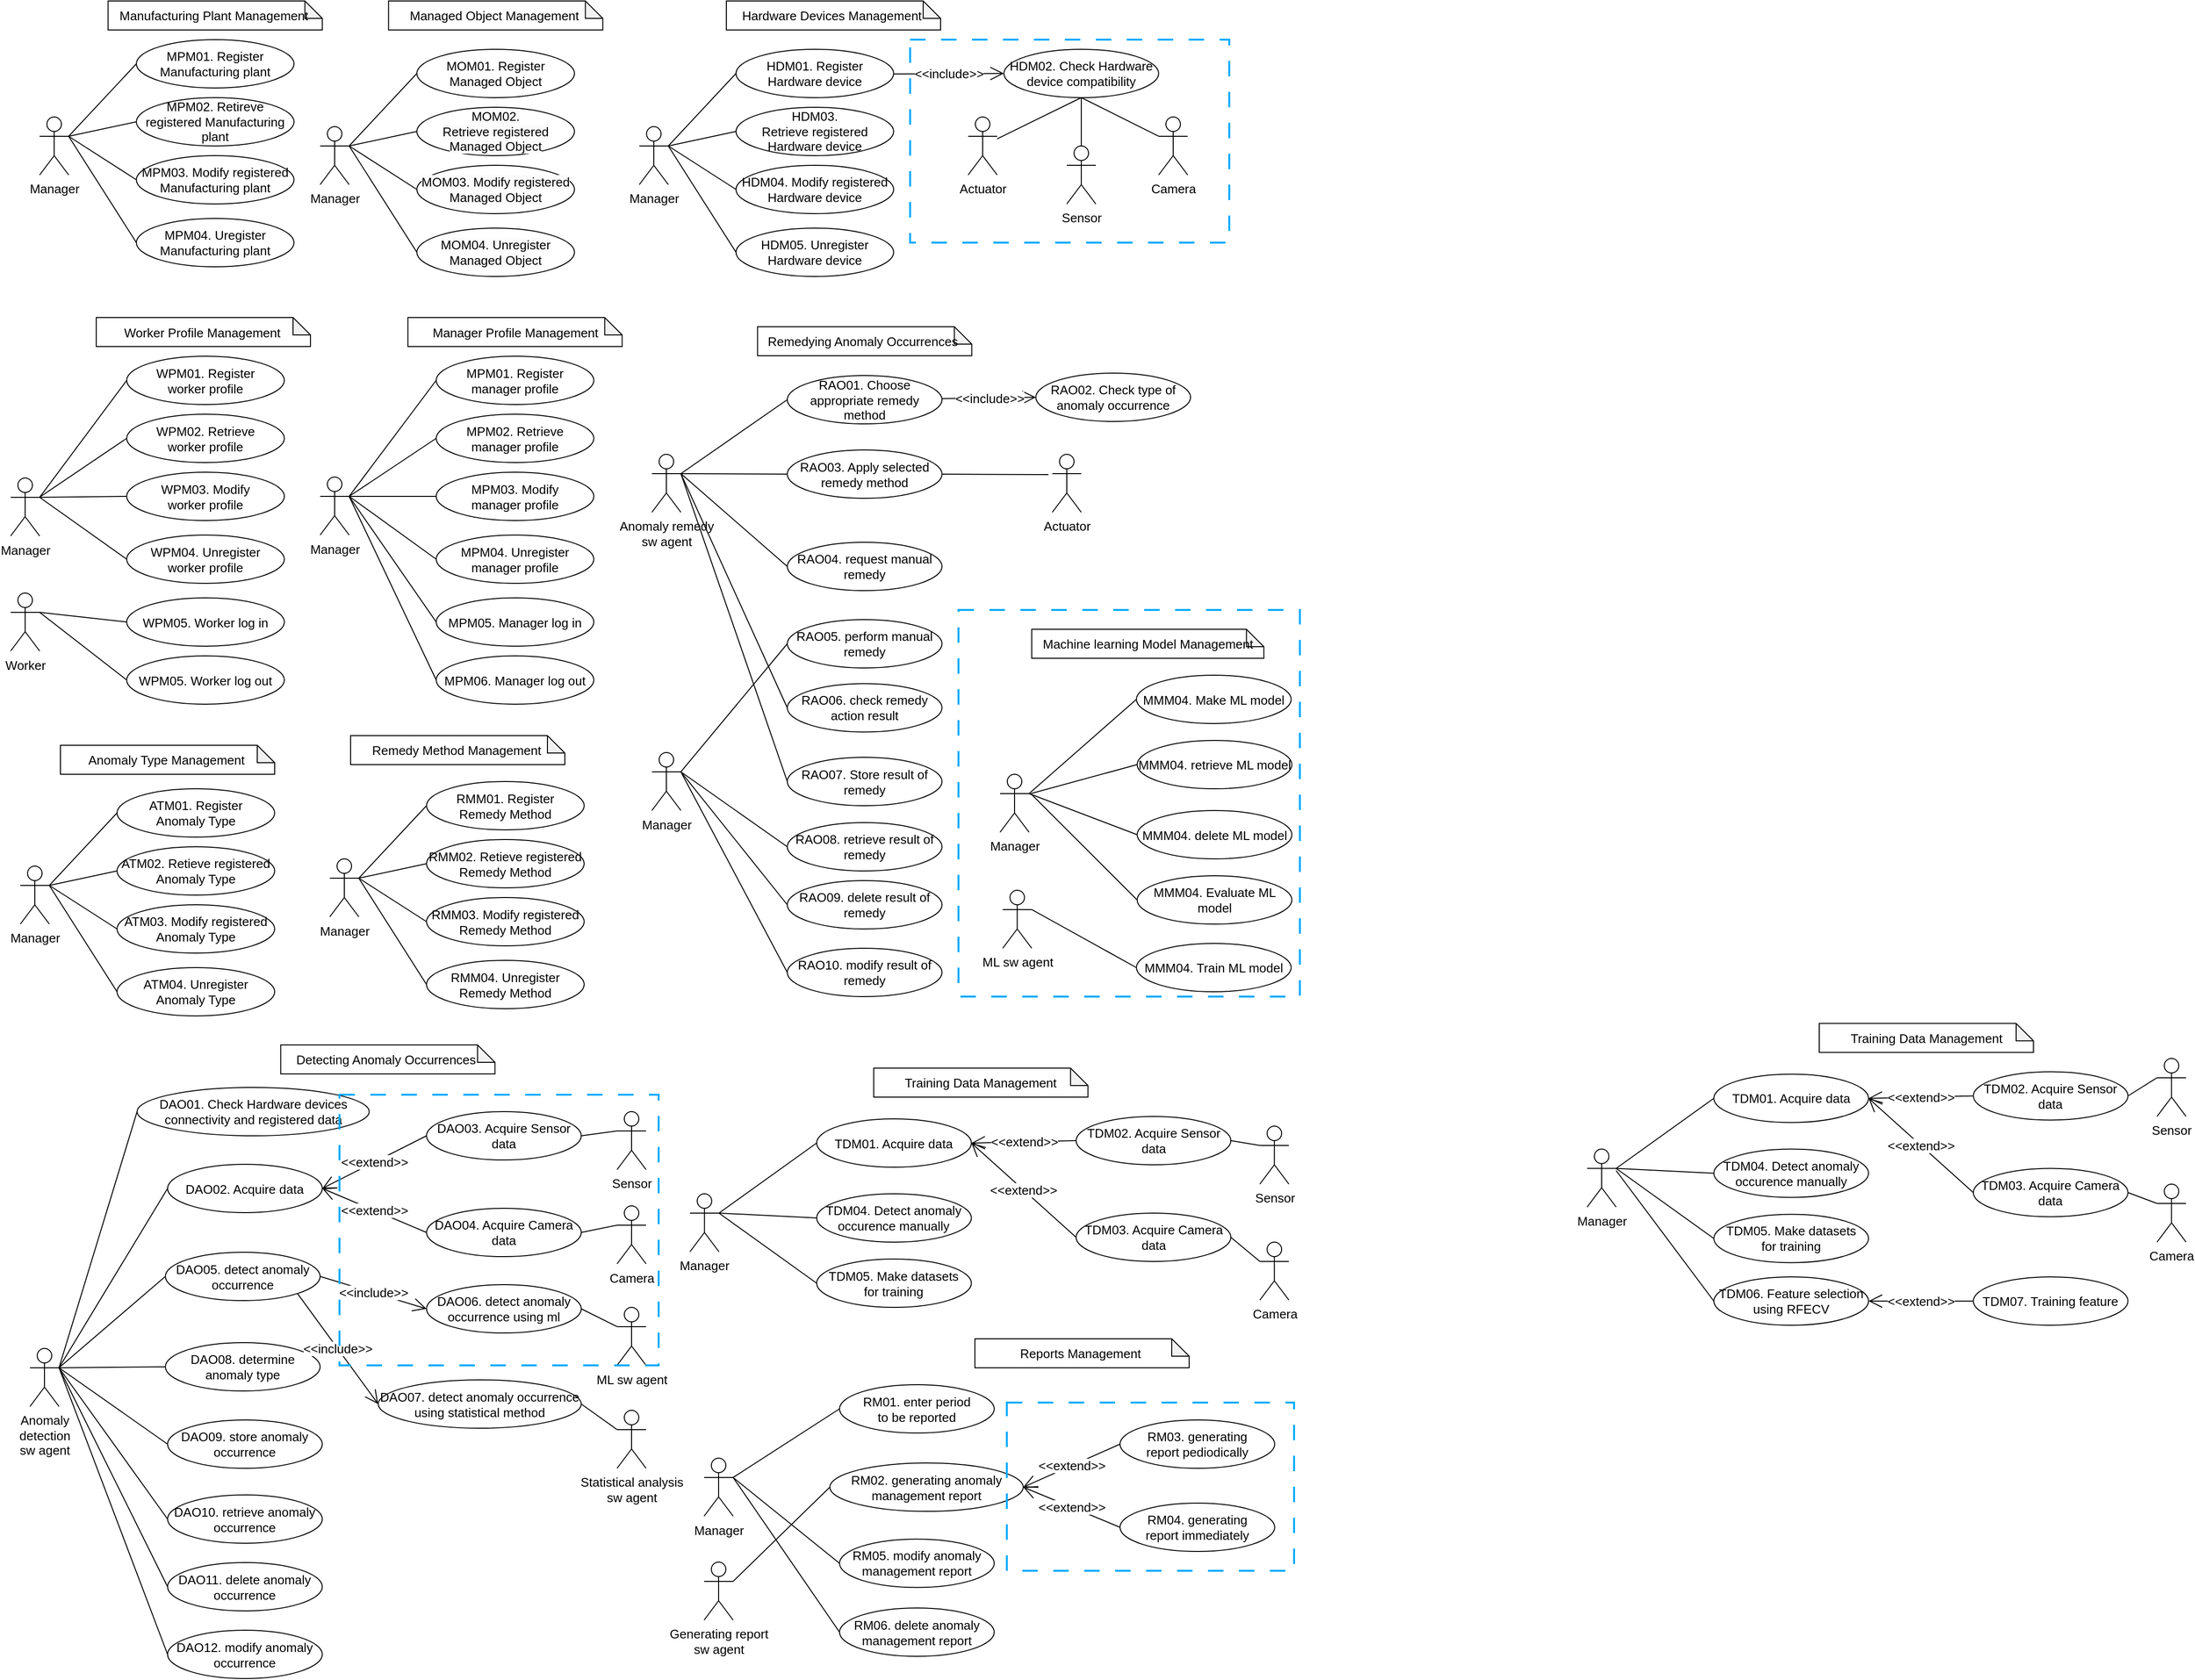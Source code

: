 <mxfile version="21.2.3" type="github">
  <diagram name="페이지-1" id="jo04tA77AV1EWePdSTTo">
    <mxGraphModel dx="1670" dy="316" grid="1" gridSize="10" guides="1" tooltips="1" connect="1" arrows="1" fold="1" page="1" pageScale="1" pageWidth="827" pageHeight="1169" math="0" shadow="0">
      <root>
        <mxCell id="0" />
        <mxCell id="1" parent="0" />
        <mxCell id="zbjkyzTDcAnJZQnpiGPw-19" value="" style="group;fontSize=13;" vertex="1" connectable="0" parent="1">
          <mxGeometry x="-790" y="377.5" width="310" height="400" as="geometry" />
        </mxCell>
        <mxCell id="zbjkyzTDcAnJZQnpiGPw-20" value="Manager" style="shape=umlActor;verticalLabelPosition=bottom;verticalAlign=top;html=1;outlineConnect=0;fontSize=13;" vertex="1" parent="zbjkyzTDcAnJZQnpiGPw-19">
          <mxGeometry y="166" width="30" height="60" as="geometry" />
        </mxCell>
        <mxCell id="zbjkyzTDcAnJZQnpiGPw-21" value="WPM01. Register &lt;br style=&quot;font-size: 13px;&quot;&gt;worker profile" style="ellipse;whiteSpace=wrap;html=1;fontSize=13;" vertex="1" parent="zbjkyzTDcAnJZQnpiGPw-19">
          <mxGeometry x="120" y="40" width="163" height="50" as="geometry" />
        </mxCell>
        <mxCell id="zbjkyzTDcAnJZQnpiGPw-22" value="WPM02. Retrieve&lt;br style=&quot;border-color: var(--border-color); font-size: 13px;&quot;&gt;worker profile" style="ellipse;whiteSpace=wrap;html=1;fontSize=13;" vertex="1" parent="zbjkyzTDcAnJZQnpiGPw-19">
          <mxGeometry x="120" y="100" width="163" height="50" as="geometry" />
        </mxCell>
        <mxCell id="zbjkyzTDcAnJZQnpiGPw-23" value="WPM03. Modify&lt;br style=&quot;border-color: var(--border-color); font-size: 13px;&quot;&gt;worker profile" style="ellipse;whiteSpace=wrap;html=1;fontSize=13;" vertex="1" parent="zbjkyzTDcAnJZQnpiGPw-19">
          <mxGeometry x="120" y="160" width="163" height="50" as="geometry" />
        </mxCell>
        <mxCell id="zbjkyzTDcAnJZQnpiGPw-24" value="WPM04. Unregister&lt;br style=&quot;border-color: var(--border-color); font-size: 13px;&quot;&gt;worker profile" style="ellipse;whiteSpace=wrap;html=1;fontSize=13;" vertex="1" parent="zbjkyzTDcAnJZQnpiGPw-19">
          <mxGeometry x="120" y="225" width="163" height="50" as="geometry" />
        </mxCell>
        <mxCell id="zbjkyzTDcAnJZQnpiGPw-25" value="" style="endArrow=none;html=1;rounded=0;exitX=1;exitY=0.333;exitDx=0;exitDy=0;exitPerimeter=0;entryX=0;entryY=0.5;entryDx=0;entryDy=0;fontSize=13;" edge="1" parent="zbjkyzTDcAnJZQnpiGPw-19" source="zbjkyzTDcAnJZQnpiGPw-20" target="zbjkyzTDcAnJZQnpiGPw-21">
          <mxGeometry width="50" height="50" relative="1" as="geometry">
            <mxPoint x="280" y="300" as="sourcePoint" />
            <mxPoint x="330" y="250" as="targetPoint" />
          </mxGeometry>
        </mxCell>
        <mxCell id="zbjkyzTDcAnJZQnpiGPw-26" value="" style="endArrow=none;html=1;rounded=0;entryX=0;entryY=0.5;entryDx=0;entryDy=0;fontSize=13;" edge="1" parent="zbjkyzTDcAnJZQnpiGPw-19" source="zbjkyzTDcAnJZQnpiGPw-20" target="zbjkyzTDcAnJZQnpiGPw-22">
          <mxGeometry width="50" height="50" relative="1" as="geometry">
            <mxPoint x="40" y="200" as="sourcePoint" />
            <mxPoint x="130" y="75" as="targetPoint" />
          </mxGeometry>
        </mxCell>
        <mxCell id="zbjkyzTDcAnJZQnpiGPw-27" value="" style="endArrow=none;html=1;rounded=0;entryX=0;entryY=0.5;entryDx=0;entryDy=0;exitX=1;exitY=0.333;exitDx=0;exitDy=0;exitPerimeter=0;fontSize=13;" edge="1" parent="zbjkyzTDcAnJZQnpiGPw-19" source="zbjkyzTDcAnJZQnpiGPw-20" target="zbjkyzTDcAnJZQnpiGPw-23">
          <mxGeometry width="50" height="50" relative="1" as="geometry">
            <mxPoint x="40" y="190" as="sourcePoint" />
            <mxPoint x="130" y="135" as="targetPoint" />
          </mxGeometry>
        </mxCell>
        <mxCell id="zbjkyzTDcAnJZQnpiGPw-28" value="" style="endArrow=none;html=1;rounded=0;entryX=0;entryY=0.5;entryDx=0;entryDy=0;exitX=1;exitY=0.333;exitDx=0;exitDy=0;exitPerimeter=0;fontSize=13;" edge="1" parent="zbjkyzTDcAnJZQnpiGPw-19" source="zbjkyzTDcAnJZQnpiGPw-20" target="zbjkyzTDcAnJZQnpiGPw-24">
          <mxGeometry width="50" height="50" relative="1" as="geometry">
            <mxPoint x="40" y="200" as="sourcePoint" />
            <mxPoint x="130" y="195" as="targetPoint" />
          </mxGeometry>
        </mxCell>
        <mxCell id="zbjkyzTDcAnJZQnpiGPw-29" value="WPM05. Worker log in" style="ellipse;whiteSpace=wrap;html=1;fontSize=13;" vertex="1" parent="zbjkyzTDcAnJZQnpiGPw-19">
          <mxGeometry x="120" y="290" width="163" height="50" as="geometry" />
        </mxCell>
        <mxCell id="zbjkyzTDcAnJZQnpiGPw-30" value="WPM05. Worker log out" style="ellipse;whiteSpace=wrap;html=1;fontSize=13;" vertex="1" parent="zbjkyzTDcAnJZQnpiGPw-19">
          <mxGeometry x="120" y="350" width="163" height="50" as="geometry" />
        </mxCell>
        <mxCell id="zbjkyzTDcAnJZQnpiGPw-31" value="" style="endArrow=none;html=1;rounded=0;entryX=0;entryY=0.5;entryDx=0;entryDy=0;exitX=1;exitY=0.333;exitDx=0;exitDy=0;exitPerimeter=0;fontSize=13;" edge="1" parent="zbjkyzTDcAnJZQnpiGPw-19" source="zbjkyzTDcAnJZQnpiGPw-34" target="zbjkyzTDcAnJZQnpiGPw-29">
          <mxGeometry width="50" height="50" relative="1" as="geometry">
            <mxPoint x="40" y="200" as="sourcePoint" />
            <mxPoint x="370" y="360" as="targetPoint" />
          </mxGeometry>
        </mxCell>
        <mxCell id="zbjkyzTDcAnJZQnpiGPw-32" value="" style="endArrow=none;html=1;rounded=0;entryX=0;entryY=0.5;entryDx=0;entryDy=0;exitX=1;exitY=0.333;exitDx=0;exitDy=0;exitPerimeter=0;fontSize=13;" edge="1" parent="zbjkyzTDcAnJZQnpiGPw-19" source="zbjkyzTDcAnJZQnpiGPw-34" target="zbjkyzTDcAnJZQnpiGPw-30">
          <mxGeometry width="50" height="50" relative="1" as="geometry">
            <mxPoint x="40" y="190" as="sourcePoint" />
            <mxPoint x="370" y="360" as="targetPoint" />
          </mxGeometry>
        </mxCell>
        <mxCell id="zbjkyzTDcAnJZQnpiGPw-33" value="Worker Profile Management&amp;nbsp;" style="shape=note;whiteSpace=wrap;html=1;backgroundOutline=1;darkOpacity=0.05;size=18;fontSize=13;" vertex="1" parent="zbjkyzTDcAnJZQnpiGPw-19">
          <mxGeometry x="88.5" width="221.5" height="30" as="geometry" />
        </mxCell>
        <mxCell id="zbjkyzTDcAnJZQnpiGPw-34" value="Worker" style="shape=umlActor;verticalLabelPosition=bottom;verticalAlign=top;html=1;outlineConnect=0;fontSize=13;" vertex="1" parent="zbjkyzTDcAnJZQnpiGPw-19">
          <mxGeometry y="285" width="30" height="60" as="geometry" />
        </mxCell>
        <mxCell id="zbjkyzTDcAnJZQnpiGPw-35" value="" style="group;fontSize=13;" vertex="1" connectable="0" parent="1">
          <mxGeometry x="-470" y="377.5" width="312.25" height="400" as="geometry" />
        </mxCell>
        <mxCell id="zbjkyzTDcAnJZQnpiGPw-36" value="Manager" style="shape=umlActor;verticalLabelPosition=bottom;verticalAlign=top;html=1;outlineConnect=0;fontSize=13;" vertex="1" parent="zbjkyzTDcAnJZQnpiGPw-35">
          <mxGeometry y="165" width="30" height="60" as="geometry" />
        </mxCell>
        <mxCell id="zbjkyzTDcAnJZQnpiGPw-37" value="MPM01. Register &lt;br style=&quot;font-size: 13px;&quot;&gt;manager profile" style="ellipse;whiteSpace=wrap;html=1;fontSize=13;" vertex="1" parent="zbjkyzTDcAnJZQnpiGPw-35">
          <mxGeometry x="120" y="40" width="163" height="50" as="geometry" />
        </mxCell>
        <mxCell id="zbjkyzTDcAnJZQnpiGPw-38" value="MPM02. Retrieve&lt;br style=&quot;border-color: var(--border-color); font-size: 13px;&quot;&gt;manager profile" style="ellipse;whiteSpace=wrap;html=1;fontSize=13;" vertex="1" parent="zbjkyzTDcAnJZQnpiGPw-35">
          <mxGeometry x="120" y="100" width="163" height="50" as="geometry" />
        </mxCell>
        <mxCell id="zbjkyzTDcAnJZQnpiGPw-39" value="MPM03. Modify&lt;br style=&quot;border-color: var(--border-color); font-size: 13px;&quot;&gt;manager profile" style="ellipse;whiteSpace=wrap;html=1;fontSize=13;" vertex="1" parent="zbjkyzTDcAnJZQnpiGPw-35">
          <mxGeometry x="120" y="160" width="163" height="50" as="geometry" />
        </mxCell>
        <mxCell id="zbjkyzTDcAnJZQnpiGPw-40" value="MPM04. Unregister&lt;br style=&quot;border-color: var(--border-color); font-size: 13px;&quot;&gt;manager profile" style="ellipse;whiteSpace=wrap;html=1;fontSize=13;" vertex="1" parent="zbjkyzTDcAnJZQnpiGPw-35">
          <mxGeometry x="120" y="225" width="163" height="50" as="geometry" />
        </mxCell>
        <mxCell id="zbjkyzTDcAnJZQnpiGPw-41" value="" style="endArrow=none;html=1;rounded=0;exitX=1;exitY=0.333;exitDx=0;exitDy=0;exitPerimeter=0;entryX=0;entryY=0.5;entryDx=0;entryDy=0;fontSize=13;" edge="1" parent="zbjkyzTDcAnJZQnpiGPw-35" source="zbjkyzTDcAnJZQnpiGPw-36" target="zbjkyzTDcAnJZQnpiGPw-37">
          <mxGeometry width="50" height="50" relative="1" as="geometry">
            <mxPoint x="280" y="300" as="sourcePoint" />
            <mxPoint x="330" y="250" as="targetPoint" />
          </mxGeometry>
        </mxCell>
        <mxCell id="zbjkyzTDcAnJZQnpiGPw-42" value="" style="endArrow=none;html=1;rounded=0;entryX=0;entryY=0.5;entryDx=0;entryDy=0;fontSize=13;" edge="1" parent="zbjkyzTDcAnJZQnpiGPw-35" source="zbjkyzTDcAnJZQnpiGPw-36" target="zbjkyzTDcAnJZQnpiGPw-38">
          <mxGeometry width="50" height="50" relative="1" as="geometry">
            <mxPoint x="40" y="200" as="sourcePoint" />
            <mxPoint x="130" y="75" as="targetPoint" />
          </mxGeometry>
        </mxCell>
        <mxCell id="zbjkyzTDcAnJZQnpiGPw-43" value="" style="endArrow=none;html=1;rounded=0;entryX=0;entryY=0.5;entryDx=0;entryDy=0;exitX=1;exitY=0.333;exitDx=0;exitDy=0;exitPerimeter=0;fontSize=13;" edge="1" parent="zbjkyzTDcAnJZQnpiGPw-35" source="zbjkyzTDcAnJZQnpiGPw-36" target="zbjkyzTDcAnJZQnpiGPw-39">
          <mxGeometry width="50" height="50" relative="1" as="geometry">
            <mxPoint x="40" y="190" as="sourcePoint" />
            <mxPoint x="130" y="135" as="targetPoint" />
          </mxGeometry>
        </mxCell>
        <mxCell id="zbjkyzTDcAnJZQnpiGPw-44" value="" style="endArrow=none;html=1;rounded=0;entryX=0;entryY=0.5;entryDx=0;entryDy=0;exitX=1;exitY=0.333;exitDx=0;exitDy=0;exitPerimeter=0;fontSize=13;" edge="1" parent="zbjkyzTDcAnJZQnpiGPw-35" source="zbjkyzTDcAnJZQnpiGPw-36" target="zbjkyzTDcAnJZQnpiGPw-40">
          <mxGeometry width="50" height="50" relative="1" as="geometry">
            <mxPoint x="40" y="200" as="sourcePoint" />
            <mxPoint x="130" y="195" as="targetPoint" />
          </mxGeometry>
        </mxCell>
        <mxCell id="zbjkyzTDcAnJZQnpiGPw-45" value="MPM05. Manager log in" style="ellipse;whiteSpace=wrap;html=1;fontSize=13;" vertex="1" parent="zbjkyzTDcAnJZQnpiGPw-35">
          <mxGeometry x="120" y="290" width="163" height="50" as="geometry" />
        </mxCell>
        <mxCell id="zbjkyzTDcAnJZQnpiGPw-46" value="MPM06. Manager log out" style="ellipse;whiteSpace=wrap;html=1;fontSize=13;" vertex="1" parent="zbjkyzTDcAnJZQnpiGPw-35">
          <mxGeometry x="120" y="350" width="163" height="50" as="geometry" />
        </mxCell>
        <mxCell id="zbjkyzTDcAnJZQnpiGPw-47" value="" style="endArrow=none;html=1;rounded=0;entryX=0;entryY=0.5;entryDx=0;entryDy=0;exitX=1;exitY=0.333;exitDx=0;exitDy=0;exitPerimeter=0;fontSize=13;" edge="1" parent="zbjkyzTDcAnJZQnpiGPw-35" source="zbjkyzTDcAnJZQnpiGPw-36" target="zbjkyzTDcAnJZQnpiGPw-45">
          <mxGeometry width="50" height="50" relative="1" as="geometry">
            <mxPoint x="40" y="200" as="sourcePoint" />
            <mxPoint x="370" y="360" as="targetPoint" />
          </mxGeometry>
        </mxCell>
        <mxCell id="zbjkyzTDcAnJZQnpiGPw-48" value="" style="endArrow=none;html=1;rounded=0;entryX=0;entryY=0.5;entryDx=0;entryDy=0;exitX=1;exitY=0.333;exitDx=0;exitDy=0;exitPerimeter=0;fontSize=13;" edge="1" parent="zbjkyzTDcAnJZQnpiGPw-35" source="zbjkyzTDcAnJZQnpiGPw-36" target="zbjkyzTDcAnJZQnpiGPw-46">
          <mxGeometry width="50" height="50" relative="1" as="geometry">
            <mxPoint x="40" y="190" as="sourcePoint" />
            <mxPoint x="370" y="360" as="targetPoint" />
          </mxGeometry>
        </mxCell>
        <mxCell id="zbjkyzTDcAnJZQnpiGPw-49" value="Manager Profile Management" style="shape=note;whiteSpace=wrap;html=1;backgroundOutline=1;darkOpacity=0.05;size=18;fontSize=13;" vertex="1" parent="zbjkyzTDcAnJZQnpiGPw-35">
          <mxGeometry x="90.75" width="221.5" height="30" as="geometry" />
        </mxCell>
        <mxCell id="zbjkyzTDcAnJZQnpiGPw-50" value="" style="group;fontSize=13;" vertex="1" connectable="0" parent="1">
          <mxGeometry x="-470" y="50" width="292.25" height="285" as="geometry" />
        </mxCell>
        <mxCell id="zbjkyzTDcAnJZQnpiGPw-51" value="Manager" style="shape=umlActor;verticalLabelPosition=bottom;verticalAlign=top;html=1;outlineConnect=0;fontSize=13;" vertex="1" parent="zbjkyzTDcAnJZQnpiGPw-50">
          <mxGeometry y="130" width="30" height="60" as="geometry" />
        </mxCell>
        <mxCell id="zbjkyzTDcAnJZQnpiGPw-52" value="MOM01. Register &lt;br style=&quot;font-size: 13px;&quot;&gt;Managed Object" style="ellipse;whiteSpace=wrap;html=1;fontSize=13;" vertex="1" parent="zbjkyzTDcAnJZQnpiGPw-50">
          <mxGeometry x="100" y="50" width="163" height="50" as="geometry" />
        </mxCell>
        <mxCell id="zbjkyzTDcAnJZQnpiGPw-53" value="&lt;span style=&quot;color: rgb(0, 0, 0); font-family: Helvetica; font-size: 13px; font-style: normal; font-variant-ligatures: normal; font-variant-caps: normal; font-weight: 400; letter-spacing: normal; orphans: 2; text-align: center; text-indent: 0px; text-transform: none; widows: 2; word-spacing: 0px; -webkit-text-stroke-width: 0px; background-color: rgb(251, 251, 251); text-decoration-thickness: initial; text-decoration-style: initial; text-decoration-color: initial; float: none; display: inline !important;&quot;&gt;MOM02. Retrieve&amp;nbsp;registered Managed Object&lt;/span&gt;" style="ellipse;whiteSpace=wrap;html=1;fontSize=13;" vertex="1" parent="zbjkyzTDcAnJZQnpiGPw-50">
          <mxGeometry x="100" y="110" width="163" height="50" as="geometry" />
        </mxCell>
        <mxCell id="zbjkyzTDcAnJZQnpiGPw-54" value="&lt;span style=&quot;color: rgb(0, 0, 0); font-family: Helvetica; font-size: 13px; font-style: normal; font-variant-ligatures: normal; font-variant-caps: normal; font-weight: 400; letter-spacing: normal; orphans: 2; text-align: center; text-indent: 0px; text-transform: none; widows: 2; word-spacing: 0px; -webkit-text-stroke-width: 0px; background-color: rgb(251, 251, 251); text-decoration-thickness: initial; text-decoration-style: initial; text-decoration-color: initial; float: none; display: inline !important;&quot;&gt;MOM03. Modify registered Managed Object&lt;/span&gt;" style="ellipse;whiteSpace=wrap;html=1;fontSize=13;" vertex="1" parent="zbjkyzTDcAnJZQnpiGPw-50">
          <mxGeometry x="100" y="170" width="163" height="50" as="geometry" />
        </mxCell>
        <mxCell id="zbjkyzTDcAnJZQnpiGPw-55" value="&lt;span style=&quot;color: rgb(0, 0, 0); font-family: Helvetica; font-size: 13px; font-style: normal; font-variant-ligatures: normal; font-variant-caps: normal; font-weight: 400; letter-spacing: normal; orphans: 2; text-align: center; text-indent: 0px; text-transform: none; widows: 2; word-spacing: 0px; -webkit-text-stroke-width: 0px; background-color: rgb(251, 251, 251); text-decoration-thickness: initial; text-decoration-style: initial; text-decoration-color: initial; float: none; display: inline !important;&quot;&gt;MOM04. Unregister &lt;br style=&quot;font-size: 13px;&quot;&gt;Managed Object&lt;/span&gt;" style="ellipse;whiteSpace=wrap;html=1;fontSize=13;" vertex="1" parent="zbjkyzTDcAnJZQnpiGPw-50">
          <mxGeometry x="100" y="235" width="163" height="50" as="geometry" />
        </mxCell>
        <mxCell id="zbjkyzTDcAnJZQnpiGPw-56" value="" style="endArrow=none;html=1;rounded=0;exitX=1;exitY=0.333;exitDx=0;exitDy=0;exitPerimeter=0;entryX=0;entryY=0.5;entryDx=0;entryDy=0;fontSize=13;" edge="1" parent="zbjkyzTDcAnJZQnpiGPw-50" source="zbjkyzTDcAnJZQnpiGPw-51" target="zbjkyzTDcAnJZQnpiGPw-52">
          <mxGeometry width="50" height="50" relative="1" as="geometry">
            <mxPoint x="260" y="310" as="sourcePoint" />
            <mxPoint x="310" y="260" as="targetPoint" />
          </mxGeometry>
        </mxCell>
        <mxCell id="zbjkyzTDcAnJZQnpiGPw-57" value="" style="endArrow=none;html=1;rounded=0;entryX=0;entryY=0.5;entryDx=0;entryDy=0;fontSize=13;" edge="1" parent="zbjkyzTDcAnJZQnpiGPw-50" target="zbjkyzTDcAnJZQnpiGPw-53">
          <mxGeometry width="50" height="50" relative="1" as="geometry">
            <mxPoint x="30" y="150" as="sourcePoint" />
            <mxPoint x="110" y="85" as="targetPoint" />
          </mxGeometry>
        </mxCell>
        <mxCell id="zbjkyzTDcAnJZQnpiGPw-58" value="" style="endArrow=none;html=1;rounded=0;entryX=0;entryY=0.5;entryDx=0;entryDy=0;fontSize=13;" edge="1" parent="zbjkyzTDcAnJZQnpiGPw-50" target="zbjkyzTDcAnJZQnpiGPw-54">
          <mxGeometry width="50" height="50" relative="1" as="geometry">
            <mxPoint x="30" y="150" as="sourcePoint" />
            <mxPoint x="110" y="145" as="targetPoint" />
          </mxGeometry>
        </mxCell>
        <mxCell id="zbjkyzTDcAnJZQnpiGPw-59" value="" style="endArrow=none;html=1;rounded=0;entryX=0;entryY=0.5;entryDx=0;entryDy=0;fontSize=13;" edge="1" parent="zbjkyzTDcAnJZQnpiGPw-50" target="zbjkyzTDcAnJZQnpiGPw-55">
          <mxGeometry width="50" height="50" relative="1" as="geometry">
            <mxPoint x="30" y="150" as="sourcePoint" />
            <mxPoint x="110" y="205" as="targetPoint" />
          </mxGeometry>
        </mxCell>
        <mxCell id="zbjkyzTDcAnJZQnpiGPw-60" value="Managed Object Management&amp;nbsp;" style="shape=note;whiteSpace=wrap;html=1;backgroundOutline=1;darkOpacity=0.05;size=18;fontSize=13;" vertex="1" parent="zbjkyzTDcAnJZQnpiGPw-50">
          <mxGeometry x="70.75" width="221.5" height="30" as="geometry" />
        </mxCell>
        <mxCell id="zbjkyzTDcAnJZQnpiGPw-61" value="" style="group;fontSize=13;" vertex="1" connectable="0" parent="1">
          <mxGeometry x="-760" y="50" width="292.25" height="275" as="geometry" />
        </mxCell>
        <mxCell id="zbjkyzTDcAnJZQnpiGPw-62" value="Manager" style="shape=umlActor;verticalLabelPosition=bottom;verticalAlign=top;html=1;outlineConnect=0;fontSize=13;" vertex="1" parent="zbjkyzTDcAnJZQnpiGPw-61">
          <mxGeometry y="120" width="30" height="60" as="geometry" />
        </mxCell>
        <mxCell id="zbjkyzTDcAnJZQnpiGPw-63" value="MPM01. Register Manufacturing plant" style="ellipse;whiteSpace=wrap;html=1;fontSize=13;" vertex="1" parent="zbjkyzTDcAnJZQnpiGPw-61">
          <mxGeometry x="100" y="40" width="163" height="50" as="geometry" />
        </mxCell>
        <mxCell id="zbjkyzTDcAnJZQnpiGPw-64" value="MPM02. Retireve registered Manufacturing plant" style="ellipse;whiteSpace=wrap;html=1;fontSize=13;" vertex="1" parent="zbjkyzTDcAnJZQnpiGPw-61">
          <mxGeometry x="100" y="100" width="163" height="50" as="geometry" />
        </mxCell>
        <mxCell id="zbjkyzTDcAnJZQnpiGPw-65" value="MPM03. Modify registered Manufacturing plant" style="ellipse;whiteSpace=wrap;html=1;fontSize=13;" vertex="1" parent="zbjkyzTDcAnJZQnpiGPw-61">
          <mxGeometry x="100" y="160" width="163" height="50" as="geometry" />
        </mxCell>
        <mxCell id="zbjkyzTDcAnJZQnpiGPw-66" value="MPM04. Uregister Manufacturing plant" style="ellipse;whiteSpace=wrap;html=1;fontSize=13;" vertex="1" parent="zbjkyzTDcAnJZQnpiGPw-61">
          <mxGeometry x="100" y="225" width="163" height="50" as="geometry" />
        </mxCell>
        <mxCell id="zbjkyzTDcAnJZQnpiGPw-67" value="" style="endArrow=none;html=1;rounded=0;exitX=1;exitY=0.333;exitDx=0;exitDy=0;exitPerimeter=0;entryX=0;entryY=0.5;entryDx=0;entryDy=0;fontSize=13;" edge="1" parent="zbjkyzTDcAnJZQnpiGPw-61" source="zbjkyzTDcAnJZQnpiGPw-62" target="zbjkyzTDcAnJZQnpiGPw-63">
          <mxGeometry width="50" height="50" relative="1" as="geometry">
            <mxPoint x="260" y="300" as="sourcePoint" />
            <mxPoint x="310" y="250" as="targetPoint" />
          </mxGeometry>
        </mxCell>
        <mxCell id="zbjkyzTDcAnJZQnpiGPw-68" value="" style="endArrow=none;html=1;rounded=0;entryX=0;entryY=0.5;entryDx=0;entryDy=0;fontSize=13;" edge="1" parent="zbjkyzTDcAnJZQnpiGPw-61" target="zbjkyzTDcAnJZQnpiGPw-64">
          <mxGeometry width="50" height="50" relative="1" as="geometry">
            <mxPoint x="30" y="140" as="sourcePoint" />
            <mxPoint x="110" y="75" as="targetPoint" />
          </mxGeometry>
        </mxCell>
        <mxCell id="zbjkyzTDcAnJZQnpiGPw-69" value="" style="endArrow=none;html=1;rounded=0;entryX=0;entryY=0.5;entryDx=0;entryDy=0;fontSize=13;" edge="1" parent="zbjkyzTDcAnJZQnpiGPw-61" target="zbjkyzTDcAnJZQnpiGPw-65">
          <mxGeometry width="50" height="50" relative="1" as="geometry">
            <mxPoint x="30" y="140" as="sourcePoint" />
            <mxPoint x="110" y="135" as="targetPoint" />
          </mxGeometry>
        </mxCell>
        <mxCell id="zbjkyzTDcAnJZQnpiGPw-70" value="" style="endArrow=none;html=1;rounded=0;entryX=0;entryY=0.5;entryDx=0;entryDy=0;fontSize=13;" edge="1" parent="zbjkyzTDcAnJZQnpiGPw-61" target="zbjkyzTDcAnJZQnpiGPw-66">
          <mxGeometry width="50" height="50" relative="1" as="geometry">
            <mxPoint x="30" y="140" as="sourcePoint" />
            <mxPoint x="110" y="195" as="targetPoint" />
          </mxGeometry>
        </mxCell>
        <mxCell id="zbjkyzTDcAnJZQnpiGPw-71" value="Manufacturing Plant Management&amp;nbsp;" style="shape=note;whiteSpace=wrap;html=1;backgroundOutline=1;darkOpacity=0.05;size=18;fontSize=13;" vertex="1" parent="zbjkyzTDcAnJZQnpiGPw-61">
          <mxGeometry x="70.75" width="221.5" height="30" as="geometry" />
        </mxCell>
        <mxCell id="zbjkyzTDcAnJZQnpiGPw-72" value="" style="group;fontSize=13;" vertex="1" connectable="0" parent="1">
          <mxGeometry x="-197" y="370" width="771.75" height="710" as="geometry" />
        </mxCell>
        <mxCell id="zbjkyzTDcAnJZQnpiGPw-73" value="Anomaly remedy&lt;br style=&quot;font-size: 13px;&quot;&gt;sw agent" style="shape=umlActor;verticalLabelPosition=bottom;verticalAlign=top;html=1;outlineConnect=0;fontSize=13;" vertex="1" parent="zbjkyzTDcAnJZQnpiGPw-72">
          <mxGeometry x="70" y="149" width="30" height="60" as="geometry" />
        </mxCell>
        <mxCell id="zbjkyzTDcAnJZQnpiGPw-74" value="RAO02.&amp;nbsp;Check type of anomaly occurrence" style="ellipse;whiteSpace=wrap;html=1;fontSize=13;" vertex="1" parent="zbjkyzTDcAnJZQnpiGPw-72">
          <mxGeometry x="467" y="65" width="160" height="50" as="geometry" />
        </mxCell>
        <mxCell id="zbjkyzTDcAnJZQnpiGPw-75" value="RAO01.&amp;nbsp;Choose appropriate remedy method" style="ellipse;whiteSpace=wrap;html=1;fontSize=13;" vertex="1" parent="zbjkyzTDcAnJZQnpiGPw-72">
          <mxGeometry x="210" y="67.5" width="160" height="50" as="geometry" />
        </mxCell>
        <mxCell id="zbjkyzTDcAnJZQnpiGPw-76" value="RAO03. Apply selected remedy method" style="ellipse;whiteSpace=wrap;html=1;fontSize=13;" vertex="1" parent="zbjkyzTDcAnJZQnpiGPw-72">
          <mxGeometry x="210" y="144.5" width="160" height="50" as="geometry" />
        </mxCell>
        <mxCell id="zbjkyzTDcAnJZQnpiGPw-77" value="" style="endArrow=none;html=1;rounded=0;entryX=0;entryY=0.5;entryDx=0;entryDy=0;exitX=1;exitY=0.333;exitDx=0;exitDy=0;exitPerimeter=0;fontSize=13;" edge="1" parent="zbjkyzTDcAnJZQnpiGPw-72" source="zbjkyzTDcAnJZQnpiGPw-73" target="zbjkyzTDcAnJZQnpiGPw-75">
          <mxGeometry width="50" height="50" relative="1" as="geometry">
            <mxPoint x="50" y="100" as="sourcePoint" />
            <mxPoint x="190" y="-25" as="targetPoint" />
          </mxGeometry>
        </mxCell>
        <mxCell id="zbjkyzTDcAnJZQnpiGPw-78" value="" style="endArrow=none;html=1;rounded=0;entryX=0;entryY=0.5;entryDx=0;entryDy=0;exitX=1;exitY=0.333;exitDx=0;exitDy=0;exitPerimeter=0;fontSize=13;" edge="1" parent="zbjkyzTDcAnJZQnpiGPw-72" source="zbjkyzTDcAnJZQnpiGPw-73" target="zbjkyzTDcAnJZQnpiGPw-76">
          <mxGeometry width="50" height="50" relative="1" as="geometry">
            <mxPoint x="40" y="90" as="sourcePoint" />
            <mxPoint x="190" y="45" as="targetPoint" />
          </mxGeometry>
        </mxCell>
        <mxCell id="zbjkyzTDcAnJZQnpiGPw-79" value="" style="endArrow=none;html=1;rounded=0;entryX=0;entryY=0.5;entryDx=0;entryDy=0;exitX=1;exitY=0.333;exitDx=0;exitDy=0;exitPerimeter=0;fontSize=13;" edge="1" parent="zbjkyzTDcAnJZQnpiGPw-72" source="zbjkyzTDcAnJZQnpiGPw-73" target="zbjkyzTDcAnJZQnpiGPw-86">
          <mxGeometry width="50" height="50" relative="1" as="geometry">
            <mxPoint x="40" y="100" as="sourcePoint" />
            <mxPoint x="210" y="565" as="targetPoint" />
          </mxGeometry>
        </mxCell>
        <mxCell id="zbjkyzTDcAnJZQnpiGPw-80" value="Manager" style="shape=umlActor;verticalLabelPosition=bottom;verticalAlign=top;html=1;outlineConnect=0;fontSize=13;" vertex="1" parent="zbjkyzTDcAnJZQnpiGPw-72">
          <mxGeometry x="70" y="457.5" width="30" height="60" as="geometry" />
        </mxCell>
        <mxCell id="zbjkyzTDcAnJZQnpiGPw-81" value="RAO07. Store result of remedy" style="ellipse;whiteSpace=wrap;html=1;fontSize=13;" vertex="1" parent="zbjkyzTDcAnJZQnpiGPw-72">
          <mxGeometry x="210" y="462.5" width="160" height="50" as="geometry" />
        </mxCell>
        <mxCell id="zbjkyzTDcAnJZQnpiGPw-82" value="" style="endArrow=none;html=1;rounded=0;entryX=0;entryY=0.5;entryDx=0;entryDy=0;exitX=1;exitY=0.333;exitDx=0;exitDy=0;exitPerimeter=0;fontSize=13;" edge="1" parent="zbjkyzTDcAnJZQnpiGPw-72" source="zbjkyzTDcAnJZQnpiGPw-73" target="zbjkyzTDcAnJZQnpiGPw-81">
          <mxGeometry width="50" height="50" relative="1" as="geometry">
            <mxPoint x="40" y="90" as="sourcePoint" />
            <mxPoint x="190" y="195" as="targetPoint" />
          </mxGeometry>
        </mxCell>
        <mxCell id="zbjkyzTDcAnJZQnpiGPw-83" value="Remedying Anomaly Occurrences&amp;nbsp;" style="shape=note;whiteSpace=wrap;html=1;backgroundOutline=1;darkOpacity=0.05;size=18;fontSize=13;" vertex="1" parent="zbjkyzTDcAnJZQnpiGPw-72">
          <mxGeometry x="179.25" y="17" width="221.5" height="30" as="geometry" />
        </mxCell>
        <mxCell id="zbjkyzTDcAnJZQnpiGPw-84" value="Actuator" style="shape=umlActor;verticalLabelPosition=bottom;verticalAlign=top;html=1;outlineConnect=0;fontSize=13;" vertex="1" parent="zbjkyzTDcAnJZQnpiGPw-72">
          <mxGeometry x="484" y="149" width="30" height="60" as="geometry" />
        </mxCell>
        <mxCell id="zbjkyzTDcAnJZQnpiGPw-85" value="" style="endArrow=none;html=1;rounded=0;entryX=1;entryY=0.5;entryDx=0;entryDy=0;fontSize=13;" edge="1" parent="zbjkyzTDcAnJZQnpiGPw-72" target="zbjkyzTDcAnJZQnpiGPw-76">
          <mxGeometry width="50" height="50" relative="1" as="geometry">
            <mxPoint x="480" y="170" as="sourcePoint" />
            <mxPoint x="220" y="180" as="targetPoint" />
          </mxGeometry>
        </mxCell>
        <mxCell id="zbjkyzTDcAnJZQnpiGPw-86" value="RAO04. request manual remedy" style="ellipse;whiteSpace=wrap;html=1;fontSize=13;" vertex="1" parent="zbjkyzTDcAnJZQnpiGPw-72">
          <mxGeometry x="210" y="240" width="160" height="50" as="geometry" />
        </mxCell>
        <mxCell id="zbjkyzTDcAnJZQnpiGPw-87" value="RAO05. perform manual remedy" style="ellipse;whiteSpace=wrap;html=1;fontSize=13;" vertex="1" parent="zbjkyzTDcAnJZQnpiGPw-72">
          <mxGeometry x="210" y="320" width="160" height="50" as="geometry" />
        </mxCell>
        <mxCell id="zbjkyzTDcAnJZQnpiGPw-88" value="RAO06. check remedy &lt;br style=&quot;font-size: 13px;&quot;&gt;action result" style="ellipse;whiteSpace=wrap;html=1;fontSize=13;" vertex="1" parent="zbjkyzTDcAnJZQnpiGPw-72">
          <mxGeometry x="210" y="386.25" width="160" height="50" as="geometry" />
        </mxCell>
        <mxCell id="zbjkyzTDcAnJZQnpiGPw-89" value="" style="endArrow=none;html=1;rounded=0;entryX=0;entryY=0.5;entryDx=0;entryDy=0;exitX=1;exitY=0.333;exitDx=0;exitDy=0;exitPerimeter=0;fontSize=13;" edge="1" parent="zbjkyzTDcAnJZQnpiGPw-72" source="zbjkyzTDcAnJZQnpiGPw-73" target="zbjkyzTDcAnJZQnpiGPw-88">
          <mxGeometry width="50" height="50" relative="1" as="geometry">
            <mxPoint x="40" y="165" as="sourcePoint" />
            <mxPoint x="220" y="498" as="targetPoint" />
          </mxGeometry>
        </mxCell>
        <mxCell id="zbjkyzTDcAnJZQnpiGPw-90" value="" style="endArrow=none;html=1;rounded=0;entryX=0;entryY=0.5;entryDx=0;entryDy=0;exitX=1;exitY=0.333;exitDx=0;exitDy=0;exitPerimeter=0;fontSize=13;" edge="1" parent="zbjkyzTDcAnJZQnpiGPw-72" source="zbjkyzTDcAnJZQnpiGPw-80" target="zbjkyzTDcAnJZQnpiGPw-87">
          <mxGeometry width="50" height="50" relative="1" as="geometry">
            <mxPoint x="50" y="100" as="sourcePoint" />
            <mxPoint x="220" y="575" as="targetPoint" />
          </mxGeometry>
        </mxCell>
        <mxCell id="zbjkyzTDcAnJZQnpiGPw-91" value="RAO08. retrieve result of remedy" style="ellipse;whiteSpace=wrap;html=1;fontSize=13;" vertex="1" parent="zbjkyzTDcAnJZQnpiGPw-72">
          <mxGeometry x="210" y="530" width="160" height="50" as="geometry" />
        </mxCell>
        <mxCell id="zbjkyzTDcAnJZQnpiGPw-92" value="RAO09. delete result of remedy" style="ellipse;whiteSpace=wrap;html=1;fontSize=13;" vertex="1" parent="zbjkyzTDcAnJZQnpiGPw-72">
          <mxGeometry x="210" y="590" width="160" height="50" as="geometry" />
        </mxCell>
        <mxCell id="zbjkyzTDcAnJZQnpiGPw-93" value="RAO10. modify result of remedy" style="ellipse;whiteSpace=wrap;html=1;fontSize=13;" vertex="1" parent="zbjkyzTDcAnJZQnpiGPw-72">
          <mxGeometry x="210" y="660" width="160" height="50" as="geometry" />
        </mxCell>
        <mxCell id="zbjkyzTDcAnJZQnpiGPw-94" value="" style="endArrow=none;html=1;rounded=0;entryX=0;entryY=0.5;entryDx=0;entryDy=0;exitX=1;exitY=0.333;exitDx=0;exitDy=0;exitPerimeter=0;fontSize=13;" edge="1" parent="zbjkyzTDcAnJZQnpiGPw-72" source="zbjkyzTDcAnJZQnpiGPw-80" target="zbjkyzTDcAnJZQnpiGPw-91">
          <mxGeometry width="50" height="50" relative="1" as="geometry">
            <mxPoint x="50" y="100" as="sourcePoint" />
            <mxPoint x="220" y="498" as="targetPoint" />
          </mxGeometry>
        </mxCell>
        <mxCell id="zbjkyzTDcAnJZQnpiGPw-95" value="" style="endArrow=none;html=1;rounded=0;entryX=0;entryY=0.5;entryDx=0;entryDy=0;exitX=1;exitY=0.333;exitDx=0;exitDy=0;exitPerimeter=0;fontSize=13;" edge="1" parent="zbjkyzTDcAnJZQnpiGPw-72" source="zbjkyzTDcAnJZQnpiGPw-80" target="zbjkyzTDcAnJZQnpiGPw-92">
          <mxGeometry width="50" height="50" relative="1" as="geometry">
            <mxPoint x="50" y="356" as="sourcePoint" />
            <mxPoint x="220" y="565" as="targetPoint" />
          </mxGeometry>
        </mxCell>
        <mxCell id="zbjkyzTDcAnJZQnpiGPw-96" value="" style="endArrow=none;html=1;rounded=0;entryX=0;entryY=0.5;entryDx=0;entryDy=0;fontSize=13;exitX=1;exitY=0.333;exitDx=0;exitDy=0;exitPerimeter=0;" edge="1" parent="zbjkyzTDcAnJZQnpiGPw-72" source="zbjkyzTDcAnJZQnpiGPw-80" target="zbjkyzTDcAnJZQnpiGPw-93">
          <mxGeometry width="50" height="50" relative="1" as="geometry">
            <mxPoint x="30" y="465" as="sourcePoint" />
            <mxPoint x="220" y="625" as="targetPoint" />
          </mxGeometry>
        </mxCell>
        <mxCell id="zbjkyzTDcAnJZQnpiGPw-97" value="&amp;lt;&amp;lt;include&amp;gt;&amp;gt;" style="endArrow=none;endSize=16;endFill=0;html=1;rounded=0;exitX=0;exitY=0.5;exitDx=0;exitDy=0;startArrow=open;startFill=0;startSize=12;fontSize=13;" edge="1" parent="zbjkyzTDcAnJZQnpiGPw-72" source="zbjkyzTDcAnJZQnpiGPw-74" target="zbjkyzTDcAnJZQnpiGPw-75">
          <mxGeometry width="160" relative="1" as="geometry">
            <mxPoint x="484" y="94.5" as="sourcePoint" />
            <mxPoint x="374" y="94.5" as="targetPoint" />
          </mxGeometry>
        </mxCell>
        <mxCell id="zbjkyzTDcAnJZQnpiGPw-98" value="" style="group;fontSize=13;" vertex="1" connectable="0" parent="zbjkyzTDcAnJZQnpiGPw-72">
          <mxGeometry x="430" y="310" width="341.75" height="400" as="geometry" />
        </mxCell>
        <mxCell id="zbjkyzTDcAnJZQnpiGPw-99" value="ML sw agent" style="shape=umlActor;verticalLabelPosition=bottom;verticalAlign=top;html=1;outlineConnect=0;fontSize=13;" vertex="1" parent="zbjkyzTDcAnJZQnpiGPw-98">
          <mxGeometry x="2.75" y="290" width="30" height="60" as="geometry" />
        </mxCell>
        <mxCell id="zbjkyzTDcAnJZQnpiGPw-100" value="MMM04. Train ML model" style="ellipse;whiteSpace=wrap;html=1;fontSize=13;" vertex="1" parent="zbjkyzTDcAnJZQnpiGPw-98">
          <mxGeometry x="141" y="345" width="160" height="50" as="geometry" />
        </mxCell>
        <mxCell id="zbjkyzTDcAnJZQnpiGPw-101" value="MMM04. retrieve ML model" style="ellipse;whiteSpace=wrap;html=1;fontSize=13;" vertex="1" parent="zbjkyzTDcAnJZQnpiGPw-98">
          <mxGeometry x="141.75" y="135" width="160" height="50" as="geometry" />
        </mxCell>
        <mxCell id="zbjkyzTDcAnJZQnpiGPw-102" value="MMM04. delete ML model" style="ellipse;whiteSpace=wrap;html=1;fontSize=13;" vertex="1" parent="zbjkyzTDcAnJZQnpiGPw-98">
          <mxGeometry x="141.75" y="207.5" width="160" height="50" as="geometry" />
        </mxCell>
        <mxCell id="zbjkyzTDcAnJZQnpiGPw-103" value="MMM04. Make ML model" style="ellipse;whiteSpace=wrap;html=1;fontSize=13;" vertex="1" parent="zbjkyzTDcAnJZQnpiGPw-98">
          <mxGeometry x="141" y="67.5" width="160" height="50" as="geometry" />
        </mxCell>
        <mxCell id="zbjkyzTDcAnJZQnpiGPw-104" value="MMM04. Evaluate ML model" style="ellipse;whiteSpace=wrap;html=1;fontSize=13;" vertex="1" parent="zbjkyzTDcAnJZQnpiGPw-98">
          <mxGeometry x="141.75" y="275" width="160" height="50" as="geometry" />
        </mxCell>
        <mxCell id="zbjkyzTDcAnJZQnpiGPw-105" value="Manager" style="shape=umlActor;verticalLabelPosition=bottom;verticalAlign=top;html=1;outlineConnect=0;fontSize=13;" vertex="1" parent="zbjkyzTDcAnJZQnpiGPw-98">
          <mxGeometry y="170" width="30" height="60" as="geometry" />
        </mxCell>
        <mxCell id="zbjkyzTDcAnJZQnpiGPw-106" value="Machine learning Model Management" style="shape=note;whiteSpace=wrap;html=1;backgroundOutline=1;darkOpacity=0.05;size=18;fontSize=13;" vertex="1" parent="zbjkyzTDcAnJZQnpiGPw-98">
          <mxGeometry x="32.75" y="20" width="240" height="30" as="geometry" />
        </mxCell>
        <mxCell id="zbjkyzTDcAnJZQnpiGPw-107" value="" style="endArrow=none;html=1;rounded=0;exitX=1;exitY=0.333;exitDx=0;exitDy=0;exitPerimeter=0;entryX=0;entryY=0.5;entryDx=0;entryDy=0;fontSize=13;" edge="1" parent="zbjkyzTDcAnJZQnpiGPw-98" source="zbjkyzTDcAnJZQnpiGPw-105" target="zbjkyzTDcAnJZQnpiGPw-103">
          <mxGeometry width="50" height="50" relative="1" as="geometry">
            <mxPoint x="-58.25" y="-160" as="sourcePoint" />
            <mxPoint x="42.75" y="-87" as="targetPoint" />
          </mxGeometry>
        </mxCell>
        <mxCell id="zbjkyzTDcAnJZQnpiGPw-108" value="" style="endArrow=none;html=1;rounded=0;entryX=0;entryY=0.5;entryDx=0;entryDy=0;fontSize=13;" edge="1" parent="zbjkyzTDcAnJZQnpiGPw-98" target="zbjkyzTDcAnJZQnpiGPw-101">
          <mxGeometry width="50" height="50" relative="1" as="geometry">
            <mxPoint x="31.75" y="190" as="sourcePoint" />
            <mxPoint x="150.75" y="103" as="targetPoint" />
          </mxGeometry>
        </mxCell>
        <mxCell id="zbjkyzTDcAnJZQnpiGPw-109" value="" style="endArrow=none;html=1;rounded=0;exitX=1;exitY=0.333;exitDx=0;exitDy=0;exitPerimeter=0;entryX=0;entryY=0.5;entryDx=0;entryDy=0;fontSize=13;" edge="1" parent="zbjkyzTDcAnJZQnpiGPw-98" source="zbjkyzTDcAnJZQnpiGPw-105" target="zbjkyzTDcAnJZQnpiGPw-102">
          <mxGeometry width="50" height="50" relative="1" as="geometry">
            <mxPoint x="31.75" y="130" as="sourcePoint" />
            <mxPoint x="151.75" y="170" as="targetPoint" />
          </mxGeometry>
        </mxCell>
        <mxCell id="zbjkyzTDcAnJZQnpiGPw-110" value="" style="endArrow=none;html=1;rounded=0;entryX=0;entryY=0.5;entryDx=0;entryDy=0;fontSize=13;" edge="1" parent="zbjkyzTDcAnJZQnpiGPw-98" target="zbjkyzTDcAnJZQnpiGPw-104">
          <mxGeometry width="50" height="50" relative="1" as="geometry">
            <mxPoint x="31.75" y="190" as="sourcePoint" />
            <mxPoint x="151.75" y="243" as="targetPoint" />
          </mxGeometry>
        </mxCell>
        <mxCell id="zbjkyzTDcAnJZQnpiGPw-111" value="" style="endArrow=none;html=1;rounded=0;entryX=0;entryY=0.5;entryDx=0;entryDy=0;exitX=1;exitY=0.333;exitDx=0;exitDy=0;exitPerimeter=0;fontSize=13;" edge="1" parent="zbjkyzTDcAnJZQnpiGPw-98" source="zbjkyzTDcAnJZQnpiGPw-99" target="zbjkyzTDcAnJZQnpiGPw-100">
          <mxGeometry width="50" height="50" relative="1" as="geometry">
            <mxPoint x="41.75" y="130" as="sourcePoint" />
            <mxPoint x="151.75" y="310" as="targetPoint" />
          </mxGeometry>
        </mxCell>
        <mxCell id="zbjkyzTDcAnJZQnpiGPw-112" value="" style="rounded=0;whiteSpace=wrap;html=1;fillColor=none;dashed=1;dashPattern=8 8;strokeColor=#00aaff;strokeWidth=2;" vertex="1" parent="zbjkyzTDcAnJZQnpiGPw-98">
          <mxGeometry x="-43" width="353" height="400" as="geometry" />
        </mxCell>
        <mxCell id="zbjkyzTDcAnJZQnpiGPw-113" value="" style="group;fontSize=13;" vertex="1" connectable="0" parent="1">
          <mxGeometry x="-460" y="810" width="263" height="282.5" as="geometry" />
        </mxCell>
        <mxCell id="zbjkyzTDcAnJZQnpiGPw-114" value="Manager" style="shape=umlActor;verticalLabelPosition=bottom;verticalAlign=top;html=1;outlineConnect=0;fontSize=13;" vertex="1" parent="zbjkyzTDcAnJZQnpiGPw-113">
          <mxGeometry y="127.5" width="30" height="60" as="geometry" />
        </mxCell>
        <mxCell id="zbjkyzTDcAnJZQnpiGPw-115" value="RMM01. Register &lt;br style=&quot;font-size: 13px;&quot;&gt;Remedy Method" style="ellipse;whiteSpace=wrap;html=1;fontSize=13;" vertex="1" parent="zbjkyzTDcAnJZQnpiGPw-113">
          <mxGeometry x="100" y="47.5" width="163" height="50" as="geometry" />
        </mxCell>
        <mxCell id="zbjkyzTDcAnJZQnpiGPw-116" value="RMM02. Retieve registered Remedy Method" style="ellipse;whiteSpace=wrap;html=1;fontSize=13;" vertex="1" parent="zbjkyzTDcAnJZQnpiGPw-113">
          <mxGeometry x="100" y="107.5" width="163" height="50" as="geometry" />
        </mxCell>
        <mxCell id="zbjkyzTDcAnJZQnpiGPw-117" value="RMM03. Modify registered Remedy Method" style="ellipse;whiteSpace=wrap;html=1;fontSize=13;" vertex="1" parent="zbjkyzTDcAnJZQnpiGPw-113">
          <mxGeometry x="100" y="167.5" width="163" height="50" as="geometry" />
        </mxCell>
        <mxCell id="zbjkyzTDcAnJZQnpiGPw-118" value="RMM04. Unregister &lt;br style=&quot;font-size: 13px;&quot;&gt;Remedy Method" style="ellipse;whiteSpace=wrap;html=1;fontSize=13;" vertex="1" parent="zbjkyzTDcAnJZQnpiGPw-113">
          <mxGeometry x="100" y="232.5" width="163" height="50" as="geometry" />
        </mxCell>
        <mxCell id="zbjkyzTDcAnJZQnpiGPw-119" value="" style="endArrow=none;html=1;rounded=0;exitX=1;exitY=0.333;exitDx=0;exitDy=0;exitPerimeter=0;entryX=0;entryY=0.5;entryDx=0;entryDy=0;fontSize=13;" edge="1" parent="zbjkyzTDcAnJZQnpiGPw-113" source="zbjkyzTDcAnJZQnpiGPw-114" target="zbjkyzTDcAnJZQnpiGPw-115">
          <mxGeometry width="50" height="50" relative="1" as="geometry">
            <mxPoint x="260" y="307.5" as="sourcePoint" />
            <mxPoint x="310" y="257.5" as="targetPoint" />
          </mxGeometry>
        </mxCell>
        <mxCell id="zbjkyzTDcAnJZQnpiGPw-120" value="" style="endArrow=none;html=1;rounded=0;entryX=0;entryY=0.5;entryDx=0;entryDy=0;fontSize=13;" edge="1" parent="zbjkyzTDcAnJZQnpiGPw-113" target="zbjkyzTDcAnJZQnpiGPw-116">
          <mxGeometry width="50" height="50" relative="1" as="geometry">
            <mxPoint x="30" y="147.5" as="sourcePoint" />
            <mxPoint x="110" y="82.5" as="targetPoint" />
          </mxGeometry>
        </mxCell>
        <mxCell id="zbjkyzTDcAnJZQnpiGPw-121" value="" style="endArrow=none;html=1;rounded=0;entryX=0;entryY=0.5;entryDx=0;entryDy=0;fontSize=13;" edge="1" parent="zbjkyzTDcAnJZQnpiGPw-113" target="zbjkyzTDcAnJZQnpiGPw-117">
          <mxGeometry width="50" height="50" relative="1" as="geometry">
            <mxPoint x="30" y="147.5" as="sourcePoint" />
            <mxPoint x="110" y="142.5" as="targetPoint" />
          </mxGeometry>
        </mxCell>
        <mxCell id="zbjkyzTDcAnJZQnpiGPw-122" value="" style="endArrow=none;html=1;rounded=0;entryX=0;entryY=0.5;entryDx=0;entryDy=0;fontSize=13;" edge="1" parent="zbjkyzTDcAnJZQnpiGPw-113" target="zbjkyzTDcAnJZQnpiGPw-118">
          <mxGeometry width="50" height="50" relative="1" as="geometry">
            <mxPoint x="30" y="147.5" as="sourcePoint" />
            <mxPoint x="110" y="202.5" as="targetPoint" />
          </mxGeometry>
        </mxCell>
        <mxCell id="zbjkyzTDcAnJZQnpiGPw-123" value="Remedy Method Management&amp;nbsp;" style="shape=note;whiteSpace=wrap;html=1;backgroundOutline=1;darkOpacity=0.05;size=18;fontSize=13;" vertex="1" parent="zbjkyzTDcAnJZQnpiGPw-113">
          <mxGeometry x="21.5" width="221.5" height="30" as="geometry" />
        </mxCell>
        <mxCell id="zbjkyzTDcAnJZQnpiGPw-124" value="" style="group;fontSize=13;" vertex="1" connectable="0" parent="1">
          <mxGeometry x="-140" y="50" width="567" height="285" as="geometry" />
        </mxCell>
        <mxCell id="zbjkyzTDcAnJZQnpiGPw-125" value="Manager" style="shape=umlActor;verticalLabelPosition=bottom;verticalAlign=top;html=1;outlineConnect=0;fontSize=13;" vertex="1" parent="zbjkyzTDcAnJZQnpiGPw-124">
          <mxGeometry y="130" width="30" height="60" as="geometry" />
        </mxCell>
        <mxCell id="zbjkyzTDcAnJZQnpiGPw-126" value="HDM01. Register &lt;br style=&quot;font-size: 13px;&quot;&gt;Hardware device" style="ellipse;whiteSpace=wrap;html=1;fontSize=13;" vertex="1" parent="zbjkyzTDcAnJZQnpiGPw-124">
          <mxGeometry x="100" y="50" width="163" height="50" as="geometry" />
        </mxCell>
        <mxCell id="zbjkyzTDcAnJZQnpiGPw-127" value="HDM03. Retrieve&amp;nbsp;registered Hardware device" style="ellipse;whiteSpace=wrap;html=1;fontSize=13;" vertex="1" parent="zbjkyzTDcAnJZQnpiGPw-124">
          <mxGeometry x="100" y="110" width="163" height="50" as="geometry" />
        </mxCell>
        <mxCell id="zbjkyzTDcAnJZQnpiGPw-128" value="HDM04. Modify registered Hardware device" style="ellipse;whiteSpace=wrap;html=1;fontSize=13;" vertex="1" parent="zbjkyzTDcAnJZQnpiGPw-124">
          <mxGeometry x="100" y="170" width="163" height="50" as="geometry" />
        </mxCell>
        <mxCell id="zbjkyzTDcAnJZQnpiGPw-129" value="HDM05. Unregister &lt;br style=&quot;font-size: 13px;&quot;&gt;Hardware device" style="ellipse;whiteSpace=wrap;html=1;fontSize=13;" vertex="1" parent="zbjkyzTDcAnJZQnpiGPw-124">
          <mxGeometry x="100" y="235" width="163" height="50" as="geometry" />
        </mxCell>
        <mxCell id="zbjkyzTDcAnJZQnpiGPw-130" value="" style="endArrow=none;html=1;rounded=0;exitX=1;exitY=0.333;exitDx=0;exitDy=0;exitPerimeter=0;entryX=0;entryY=0.5;entryDx=0;entryDy=0;fontSize=13;" edge="1" parent="zbjkyzTDcAnJZQnpiGPw-124" source="zbjkyzTDcAnJZQnpiGPw-125" target="zbjkyzTDcAnJZQnpiGPw-126">
          <mxGeometry width="50" height="50" relative="1" as="geometry">
            <mxPoint x="260" y="310" as="sourcePoint" />
            <mxPoint x="310" y="260" as="targetPoint" />
          </mxGeometry>
        </mxCell>
        <mxCell id="zbjkyzTDcAnJZQnpiGPw-131" value="" style="endArrow=none;html=1;rounded=0;entryX=0;entryY=0.5;entryDx=0;entryDy=0;fontSize=13;" edge="1" parent="zbjkyzTDcAnJZQnpiGPw-124" target="zbjkyzTDcAnJZQnpiGPw-127">
          <mxGeometry width="50" height="50" relative="1" as="geometry">
            <mxPoint x="30" y="150" as="sourcePoint" />
            <mxPoint x="110" y="85" as="targetPoint" />
          </mxGeometry>
        </mxCell>
        <mxCell id="zbjkyzTDcAnJZQnpiGPw-132" value="" style="endArrow=none;html=1;rounded=0;entryX=0;entryY=0.5;entryDx=0;entryDy=0;fontSize=13;" edge="1" parent="zbjkyzTDcAnJZQnpiGPw-124" target="zbjkyzTDcAnJZQnpiGPw-128">
          <mxGeometry width="50" height="50" relative="1" as="geometry">
            <mxPoint x="30" y="150" as="sourcePoint" />
            <mxPoint x="110" y="145" as="targetPoint" />
          </mxGeometry>
        </mxCell>
        <mxCell id="zbjkyzTDcAnJZQnpiGPw-133" value="" style="endArrow=none;html=1;rounded=0;entryX=0;entryY=0.5;entryDx=0;entryDy=0;fontSize=13;" edge="1" parent="zbjkyzTDcAnJZQnpiGPw-124" target="zbjkyzTDcAnJZQnpiGPw-129">
          <mxGeometry width="50" height="50" relative="1" as="geometry">
            <mxPoint x="30" y="150" as="sourcePoint" />
            <mxPoint x="110" y="205" as="targetPoint" />
          </mxGeometry>
        </mxCell>
        <mxCell id="zbjkyzTDcAnJZQnpiGPw-134" value="Hardware Devices Management&amp;nbsp;" style="shape=note;whiteSpace=wrap;html=1;backgroundOutline=1;darkOpacity=0.05;size=18;fontSize=13;" vertex="1" parent="zbjkyzTDcAnJZQnpiGPw-124">
          <mxGeometry x="90" width="221.5" height="30" as="geometry" />
        </mxCell>
        <mxCell id="zbjkyzTDcAnJZQnpiGPw-135" value="Camera" style="shape=umlActor;verticalLabelPosition=bottom;verticalAlign=top;html=1;outlineConnect=0;fontSize=13;" vertex="1" parent="zbjkyzTDcAnJZQnpiGPw-124">
          <mxGeometry x="537" y="120" width="30" height="60" as="geometry" />
        </mxCell>
        <mxCell id="zbjkyzTDcAnJZQnpiGPw-136" value="Sensor" style="shape=umlActor;verticalLabelPosition=bottom;verticalAlign=top;html=1;outlineConnect=0;fontSize=13;" vertex="1" parent="zbjkyzTDcAnJZQnpiGPw-124">
          <mxGeometry x="442" y="150" width="30" height="60" as="geometry" />
        </mxCell>
        <mxCell id="zbjkyzTDcAnJZQnpiGPw-137" value="Actuator" style="shape=umlActor;verticalLabelPosition=bottom;verticalAlign=top;html=1;outlineConnect=0;fontSize=13;" vertex="1" parent="zbjkyzTDcAnJZQnpiGPw-124">
          <mxGeometry x="340" y="120" width="30" height="60" as="geometry" />
        </mxCell>
        <mxCell id="zbjkyzTDcAnJZQnpiGPw-138" value="" style="endArrow=none;html=1;rounded=0;exitX=0;exitY=0.333;exitDx=0;exitDy=0;exitPerimeter=0;entryX=0.5;entryY=1;entryDx=0;entryDy=0;fontSize=13;" edge="1" parent="zbjkyzTDcAnJZQnpiGPw-124" source="zbjkyzTDcAnJZQnpiGPw-135" target="zbjkyzTDcAnJZQnpiGPw-141">
          <mxGeometry width="50" height="50" relative="1" as="geometry">
            <mxPoint x="40" y="160" as="sourcePoint" />
            <mxPoint x="610" y="75" as="targetPoint" />
          </mxGeometry>
        </mxCell>
        <mxCell id="zbjkyzTDcAnJZQnpiGPw-139" value="" style="endArrow=none;html=1;rounded=0;exitX=0.5;exitY=0;exitDx=0;exitDy=0;exitPerimeter=0;entryX=0.5;entryY=1;entryDx=0;entryDy=0;fontSize=13;" edge="1" parent="zbjkyzTDcAnJZQnpiGPw-124" source="zbjkyzTDcAnJZQnpiGPw-136" target="zbjkyzTDcAnJZQnpiGPw-141">
          <mxGeometry width="50" height="50" relative="1" as="geometry">
            <mxPoint x="440" y="60" as="sourcePoint" />
            <mxPoint x="600" y="90" as="targetPoint" />
          </mxGeometry>
        </mxCell>
        <mxCell id="zbjkyzTDcAnJZQnpiGPw-140" value="" style="endArrow=none;html=1;rounded=0;entryX=0.5;entryY=1;entryDx=0;entryDy=0;fontSize=13;" edge="1" parent="zbjkyzTDcAnJZQnpiGPw-124" source="zbjkyzTDcAnJZQnpiGPw-137" target="zbjkyzTDcAnJZQnpiGPw-141">
          <mxGeometry width="50" height="50" relative="1" as="geometry">
            <mxPoint x="440" y="170" as="sourcePoint" />
            <mxPoint x="610" y="110" as="targetPoint" />
          </mxGeometry>
        </mxCell>
        <mxCell id="zbjkyzTDcAnJZQnpiGPw-141" value="HDM02.&amp;nbsp;Check&amp;nbsp;Hardware device compatibility" style="ellipse;whiteSpace=wrap;html=1;fontSize=13;" vertex="1" parent="zbjkyzTDcAnJZQnpiGPw-124">
          <mxGeometry x="377" y="50" width="160" height="50" as="geometry" />
        </mxCell>
        <mxCell id="zbjkyzTDcAnJZQnpiGPw-142" value="&amp;lt;&amp;lt;include&amp;gt;&amp;gt;" style="endArrow=none;endSize=16;endFill=0;html=1;rounded=0;exitX=0;exitY=0.5;exitDx=0;exitDy=0;startArrow=open;startFill=0;startSize=12;fontSize=13;" edge="1" parent="zbjkyzTDcAnJZQnpiGPw-124" source="zbjkyzTDcAnJZQnpiGPw-141">
          <mxGeometry width="160" relative="1" as="geometry">
            <mxPoint x="377" y="77" as="sourcePoint" />
            <mxPoint x="263" y="75.5" as="targetPoint" />
          </mxGeometry>
        </mxCell>
        <mxCell id="zbjkyzTDcAnJZQnpiGPw-143" value="" style="group" vertex="1" connectable="0" parent="1">
          <mxGeometry x="-73" y="1434" width="643" height="346" as="geometry" />
        </mxCell>
        <mxCell id="zbjkyzTDcAnJZQnpiGPw-144" value="Generating report&lt;br style=&quot;font-size: 13px;&quot;&gt;sw agent" style="shape=umlActor;verticalLabelPosition=bottom;verticalAlign=top;html=1;outlineConnect=0;fontSize=13;" vertex="1" parent="zbjkyzTDcAnJZQnpiGPw-143">
          <mxGeometry y="231" width="30" height="60" as="geometry" />
        </mxCell>
        <mxCell id="zbjkyzTDcAnJZQnpiGPw-145" value="RM01. enter period &lt;br style=&quot;font-size: 13px;&quot;&gt;to be reported" style="ellipse;whiteSpace=wrap;html=1;fontSize=13;" vertex="1" parent="zbjkyzTDcAnJZQnpiGPw-143">
          <mxGeometry x="140" y="47.5" width="160" height="50" as="geometry" />
        </mxCell>
        <mxCell id="zbjkyzTDcAnJZQnpiGPw-146" value="RM05. modify anomaly management report" style="ellipse;whiteSpace=wrap;html=1;fontSize=13;" vertex="1" parent="zbjkyzTDcAnJZQnpiGPw-143">
          <mxGeometry x="140" y="207.25" width="160" height="50" as="geometry" />
        </mxCell>
        <mxCell id="zbjkyzTDcAnJZQnpiGPw-147" value="RM06. delete anomaly management report" style="ellipse;whiteSpace=wrap;html=1;fontSize=13;" vertex="1" parent="zbjkyzTDcAnJZQnpiGPw-143">
          <mxGeometry x="140" y="278.5" width="160" height="50" as="geometry" />
        </mxCell>
        <mxCell id="zbjkyzTDcAnJZQnpiGPw-148" value="" style="endArrow=none;html=1;rounded=0;exitX=0;exitY=0.5;exitDx=0;exitDy=0;entryX=1;entryY=0.333;entryDx=0;entryDy=0;entryPerimeter=0;fontSize=13;" edge="1" parent="zbjkyzTDcAnJZQnpiGPw-143" source="zbjkyzTDcAnJZQnpiGPw-146" target="zbjkyzTDcAnJZQnpiGPw-150">
          <mxGeometry width="50" height="50" relative="1" as="geometry">
            <mxPoint x="140" y="108.5" as="sourcePoint" />
            <mxPoint x="30" y="-34" as="targetPoint" />
          </mxGeometry>
        </mxCell>
        <mxCell id="zbjkyzTDcAnJZQnpiGPw-149" value="Reports Management&amp;nbsp;" style="shape=note;whiteSpace=wrap;html=1;backgroundOutline=1;darkOpacity=0.05;size=18;fontSize=13;" vertex="1" parent="zbjkyzTDcAnJZQnpiGPw-143">
          <mxGeometry x="280" width="221.5" height="30" as="geometry" />
        </mxCell>
        <mxCell id="zbjkyzTDcAnJZQnpiGPw-150" value="Manager" style="shape=umlActor;verticalLabelPosition=bottom;verticalAlign=top;html=1;outlineConnect=0;fontSize=13;" vertex="1" parent="zbjkyzTDcAnJZQnpiGPw-143">
          <mxGeometry y="123.5" width="30" height="60" as="geometry" />
        </mxCell>
        <mxCell id="zbjkyzTDcAnJZQnpiGPw-151" value="" style="endArrow=none;html=1;rounded=0;entryX=1;entryY=0.333;entryDx=0;entryDy=0;entryPerimeter=0;exitX=0;exitY=0.5;exitDx=0;exitDy=0;fontSize=13;" edge="1" parent="zbjkyzTDcAnJZQnpiGPw-143" source="zbjkyzTDcAnJZQnpiGPw-145" target="zbjkyzTDcAnJZQnpiGPw-150">
          <mxGeometry width="50" height="50" relative="1" as="geometry">
            <mxPoint x="140" y="-60.25" as="sourcePoint" />
            <mxPoint x="50" y="-220.25" as="targetPoint" />
          </mxGeometry>
        </mxCell>
        <mxCell id="zbjkyzTDcAnJZQnpiGPw-152" value="" style="endArrow=none;html=1;rounded=0;exitX=0;exitY=0.5;exitDx=0;exitDy=0;entryX=1;entryY=0.333;entryDx=0;entryDy=0;entryPerimeter=0;fontSize=13;" edge="1" parent="zbjkyzTDcAnJZQnpiGPw-143" source="zbjkyzTDcAnJZQnpiGPw-147" target="zbjkyzTDcAnJZQnpiGPw-150">
          <mxGeometry width="50" height="50" relative="1" as="geometry">
            <mxPoint x="140" y="259" as="sourcePoint" />
            <mxPoint x="30" y="-34" as="targetPoint" />
          </mxGeometry>
        </mxCell>
        <mxCell id="zbjkyzTDcAnJZQnpiGPw-153" value="RM02. generating anomaly management report" style="ellipse;whiteSpace=wrap;html=1;fontSize=13;" vertex="1" parent="zbjkyzTDcAnJZQnpiGPw-143">
          <mxGeometry x="130" y="128.5" width="200" height="50" as="geometry" />
        </mxCell>
        <mxCell id="zbjkyzTDcAnJZQnpiGPw-154" value="" style="endArrow=none;html=1;rounded=0;exitX=0;exitY=0.5;exitDx=0;exitDy=0;entryX=1;entryY=0.333;entryDx=0;entryDy=0;entryPerimeter=0;fontSize=13;" edge="1" parent="zbjkyzTDcAnJZQnpiGPw-143" source="zbjkyzTDcAnJZQnpiGPw-153" target="zbjkyzTDcAnJZQnpiGPw-144">
          <mxGeometry width="50" height="50" relative="1" as="geometry">
            <mxPoint x="150" y="264" as="sourcePoint" />
            <mxPoint x="40" y="154" as="targetPoint" />
          </mxGeometry>
        </mxCell>
        <mxCell id="zbjkyzTDcAnJZQnpiGPw-155" value="RM03. generating &lt;br style=&quot;font-size: 13px;&quot;&gt;report pediodically" style="ellipse;whiteSpace=wrap;html=1;fontSize=13;" vertex="1" parent="zbjkyzTDcAnJZQnpiGPw-143">
          <mxGeometry x="430" y="84" width="160" height="50" as="geometry" />
        </mxCell>
        <mxCell id="zbjkyzTDcAnJZQnpiGPw-156" value="RM04. generating &lt;br style=&quot;font-size: 13px;&quot;&gt;report immediately" style="ellipse;whiteSpace=wrap;html=1;fontSize=13;" vertex="1" parent="zbjkyzTDcAnJZQnpiGPw-143">
          <mxGeometry x="430" y="170" width="160" height="50" as="geometry" />
        </mxCell>
        <mxCell id="zbjkyzTDcAnJZQnpiGPw-157" value="&amp;lt;&amp;lt;extend&amp;gt;&amp;gt;" style="endArrow=open;endSize=12;endFill=0;html=1;rounded=0;exitX=0;exitY=0.5;exitDx=0;exitDy=0;entryX=1;entryY=0.5;entryDx=0;entryDy=0;fontSize=13;" edge="1" parent="zbjkyzTDcAnJZQnpiGPw-143" source="zbjkyzTDcAnJZQnpiGPw-155" target="zbjkyzTDcAnJZQnpiGPw-153">
          <mxGeometry width="160" relative="1" as="geometry">
            <mxPoint x="160" y="-124" as="sourcePoint" />
            <mxPoint x="-10" y="-24" as="targetPoint" />
          </mxGeometry>
        </mxCell>
        <mxCell id="zbjkyzTDcAnJZQnpiGPw-158" value="&amp;lt;&amp;lt;extend&amp;gt;&amp;gt;" style="endArrow=open;endSize=12;endFill=0;html=1;rounded=0;exitX=0;exitY=0.5;exitDx=0;exitDy=0;entryX=1;entryY=0.5;entryDx=0;entryDy=0;fontSize=13;" edge="1" parent="zbjkyzTDcAnJZQnpiGPw-143" source="zbjkyzTDcAnJZQnpiGPw-156" target="zbjkyzTDcAnJZQnpiGPw-153">
          <mxGeometry width="160" relative="1" as="geometry">
            <mxPoint x="480" y="130" as="sourcePoint" />
            <mxPoint x="340" y="164" as="targetPoint" />
          </mxGeometry>
        </mxCell>
        <mxCell id="zbjkyzTDcAnJZQnpiGPw-159" value="" style="rounded=0;whiteSpace=wrap;html=1;fillColor=none;dashed=1;dashPattern=8 8;strokeColor=#00aaff;strokeWidth=2;" vertex="1" parent="zbjkyzTDcAnJZQnpiGPw-143">
          <mxGeometry x="313" y="66" width="297" height="174" as="geometry" />
        </mxCell>
        <mxCell id="zbjkyzTDcAnJZQnpiGPw-160" value="" style="group;fontSize=13;" vertex="1" connectable="0" parent="1">
          <mxGeometry x="-780" y="1100" width="972.37" height="671.5" as="geometry" />
        </mxCell>
        <mxCell id="zbjkyzTDcAnJZQnpiGPw-161" value="Anomaly &lt;br&gt;detection&lt;br style=&quot;font-size: 13px;&quot;&gt;sw agent" style="shape=umlActor;verticalLabelPosition=bottom;verticalAlign=top;html=1;outlineConnect=0;fontSize=13;" vertex="1" parent="zbjkyzTDcAnJZQnpiGPw-160">
          <mxGeometry x="10" y="344" width="30" height="60" as="geometry" />
        </mxCell>
        <mxCell id="zbjkyzTDcAnJZQnpiGPw-162" value="DAO01. Check Hardware devices connectivity and registered data" style="ellipse;whiteSpace=wrap;html=1;fontSize=13;" vertex="1" parent="zbjkyzTDcAnJZQnpiGPw-160">
          <mxGeometry x="120.75" y="74" width="240" height="50" as="geometry" />
        </mxCell>
        <mxCell id="zbjkyzTDcAnJZQnpiGPw-163" value="DAO02. Acquire data" style="ellipse;whiteSpace=wrap;html=1;fontSize=13;" vertex="1" parent="zbjkyzTDcAnJZQnpiGPw-160">
          <mxGeometry x="152.25" y="153.5" width="160" height="50" as="geometry" />
        </mxCell>
        <mxCell id="zbjkyzTDcAnJZQnpiGPw-164" value="DAO05. detect anomaly occurrence" style="ellipse;whiteSpace=wrap;html=1;fontSize=13;" vertex="1" parent="zbjkyzTDcAnJZQnpiGPw-160">
          <mxGeometry x="150" y="244.5" width="160" height="50" as="geometry" />
        </mxCell>
        <mxCell id="zbjkyzTDcAnJZQnpiGPw-165" value="Statistical analysis&lt;br style=&quot;font-size: 13px;&quot;&gt;sw agent" style="shape=umlActor;verticalLabelPosition=bottom;verticalAlign=top;html=1;outlineConnect=0;fontSize=13;" vertex="1" parent="zbjkyzTDcAnJZQnpiGPw-160">
          <mxGeometry x="617" y="408" width="30" height="60" as="geometry" />
        </mxCell>
        <mxCell id="zbjkyzTDcAnJZQnpiGPw-166" value="" style="endArrow=none;html=1;rounded=0;entryX=0;entryY=0.5;entryDx=0;entryDy=0;exitX=1;exitY=0.333;exitDx=0;exitDy=0;exitPerimeter=0;fontSize=13;" edge="1" parent="zbjkyzTDcAnJZQnpiGPw-160" source="zbjkyzTDcAnJZQnpiGPw-161" target="zbjkyzTDcAnJZQnpiGPw-162">
          <mxGeometry width="50" height="50" relative="1" as="geometry">
            <mxPoint x="60" y="344" as="sourcePoint" />
            <mxPoint x="153" y="299" as="targetPoint" />
          </mxGeometry>
        </mxCell>
        <mxCell id="zbjkyzTDcAnJZQnpiGPw-167" value="" style="endArrow=none;html=1;rounded=0;entryX=0;entryY=0.333;entryDx=0;entryDy=0;entryPerimeter=0;exitX=1;exitY=0.5;exitDx=0;exitDy=0;fontSize=13;" edge="1" parent="zbjkyzTDcAnJZQnpiGPw-160" source="zbjkyzTDcAnJZQnpiGPw-186" target="zbjkyzTDcAnJZQnpiGPw-165">
          <mxGeometry width="50" height="50" relative="1" as="geometry">
            <mxPoint x="150" y="434" as="sourcePoint" />
            <mxPoint x="321" y="374" as="targetPoint" />
          </mxGeometry>
        </mxCell>
        <mxCell id="zbjkyzTDcAnJZQnpiGPw-168" value="DAO09. store anomaly occurrence" style="ellipse;whiteSpace=wrap;html=1;fontSize=13;" vertex="1" parent="zbjkyzTDcAnJZQnpiGPw-160">
          <mxGeometry x="152.25" y="418" width="160" height="50" as="geometry" />
        </mxCell>
        <mxCell id="zbjkyzTDcAnJZQnpiGPw-169" value="" style="endArrow=none;html=1;rounded=0;entryX=0;entryY=0.5;entryDx=0;entryDy=0;exitX=1;exitY=0.333;exitDx=0;exitDy=0;exitPerimeter=0;fontSize=13;" edge="1" parent="zbjkyzTDcAnJZQnpiGPw-160" source="zbjkyzTDcAnJZQnpiGPw-161" target="zbjkyzTDcAnJZQnpiGPw-168">
          <mxGeometry width="50" height="50" relative="1" as="geometry">
            <mxPoint x="-40" y="194" as="sourcePoint" />
            <mxPoint x="180" y="519" as="targetPoint" />
          </mxGeometry>
        </mxCell>
        <mxCell id="zbjkyzTDcAnJZQnpiGPw-170" value="Detecting Anomaly Occurrences&amp;nbsp;" style="shape=note;whiteSpace=wrap;html=1;backgroundOutline=1;darkOpacity=0.05;size=18;fontSize=13;" vertex="1" parent="zbjkyzTDcAnJZQnpiGPw-160">
          <mxGeometry x="269.25" y="30" width="221.5" height="30" as="geometry" />
        </mxCell>
        <mxCell id="zbjkyzTDcAnJZQnpiGPw-171" value="DAO03. Acquire Sensor data" style="ellipse;whiteSpace=wrap;html=1;fontSize=13;" vertex="1" parent="zbjkyzTDcAnJZQnpiGPw-160">
          <mxGeometry x="420" y="99" width="160" height="50" as="geometry" />
        </mxCell>
        <mxCell id="zbjkyzTDcAnJZQnpiGPw-172" value="Sensor" style="shape=umlActor;verticalLabelPosition=bottom;verticalAlign=top;html=1;outlineConnect=0;fontSize=13;" vertex="1" parent="zbjkyzTDcAnJZQnpiGPw-160">
          <mxGeometry x="617" y="99" width="30" height="60" as="geometry" />
        </mxCell>
        <mxCell id="zbjkyzTDcAnJZQnpiGPw-173" value="Camera" style="shape=umlActor;verticalLabelPosition=bottom;verticalAlign=top;html=1;outlineConnect=0;fontSize=13;" vertex="1" parent="zbjkyzTDcAnJZQnpiGPw-160">
          <mxGeometry x="617" y="196.5" width="30" height="60" as="geometry" />
        </mxCell>
        <mxCell id="zbjkyzTDcAnJZQnpiGPw-174" value="" style="endArrow=none;html=1;rounded=0;exitX=0;exitY=0.333;exitDx=0;exitDy=0;exitPerimeter=0;entryX=1;entryY=0.5;entryDx=0;entryDy=0;fontSize=13;" edge="1" parent="zbjkyzTDcAnJZQnpiGPw-160" source="zbjkyzTDcAnJZQnpiGPw-172" target="zbjkyzTDcAnJZQnpiGPw-171">
          <mxGeometry width="50" height="50" relative="1" as="geometry">
            <mxPoint x="530" y="454" as="sourcePoint" />
            <mxPoint x="720" y="174" as="targetPoint" />
          </mxGeometry>
        </mxCell>
        <mxCell id="zbjkyzTDcAnJZQnpiGPw-175" value="" style="endArrow=none;html=1;rounded=0;exitX=0;exitY=0.333;exitDx=0;exitDy=0;exitPerimeter=0;entryX=1;entryY=0.5;entryDx=0;entryDy=0;fontSize=13;" edge="1" parent="zbjkyzTDcAnJZQnpiGPw-160" source="zbjkyzTDcAnJZQnpiGPw-173" target="zbjkyzTDcAnJZQnpiGPw-190">
          <mxGeometry width="50" height="50" relative="1" as="geometry">
            <mxPoint x="531" y="224" as="sourcePoint" />
            <mxPoint x="810" y="274" as="targetPoint" />
          </mxGeometry>
        </mxCell>
        <mxCell id="zbjkyzTDcAnJZQnpiGPw-176" value="DAO08. determine &lt;br style=&quot;font-size: 13px;&quot;&gt;anomaly type" style="ellipse;whiteSpace=wrap;html=1;fontSize=13;" vertex="1" parent="zbjkyzTDcAnJZQnpiGPw-160">
          <mxGeometry x="150" y="338" width="160" height="50" as="geometry" />
        </mxCell>
        <mxCell id="zbjkyzTDcAnJZQnpiGPw-177" value="" style="endArrow=none;html=1;rounded=0;entryX=0;entryY=0.5;entryDx=0;entryDy=0;exitX=1;exitY=0.333;exitDx=0;exitDy=0;exitPerimeter=0;fontSize=13;" edge="1" parent="zbjkyzTDcAnJZQnpiGPw-160" source="zbjkyzTDcAnJZQnpiGPw-161" target="zbjkyzTDcAnJZQnpiGPw-176">
          <mxGeometry width="50" height="50" relative="1" as="geometry">
            <mxPoint x="-40" y="194" as="sourcePoint" />
            <mxPoint x="182" y="409" as="targetPoint" />
          </mxGeometry>
        </mxCell>
        <mxCell id="zbjkyzTDcAnJZQnpiGPw-178" value="DAO10. retrieve anomaly occurrence" style="ellipse;whiteSpace=wrap;html=1;fontSize=13;" vertex="1" parent="zbjkyzTDcAnJZQnpiGPw-160">
          <mxGeometry x="152.25" y="495.5" width="160" height="50" as="geometry" />
        </mxCell>
        <mxCell id="zbjkyzTDcAnJZQnpiGPw-179" value="DAO11. delete anomaly occurrence" style="ellipse;whiteSpace=wrap;html=1;fontSize=13;" vertex="1" parent="zbjkyzTDcAnJZQnpiGPw-160">
          <mxGeometry x="152.25" y="565.5" width="160" height="50" as="geometry" />
        </mxCell>
        <mxCell id="zbjkyzTDcAnJZQnpiGPw-180" value="" style="endArrow=none;html=1;rounded=0;entryX=0;entryY=0.5;entryDx=0;entryDy=0;exitX=1;exitY=0.333;exitDx=0;exitDy=0;exitPerimeter=0;fontSize=13;" edge="1" parent="zbjkyzTDcAnJZQnpiGPw-160" source="zbjkyzTDcAnJZQnpiGPw-161" target="zbjkyzTDcAnJZQnpiGPw-178">
          <mxGeometry width="50" height="50" relative="1" as="geometry">
            <mxPoint x="-50" y="184" as="sourcePoint" />
            <mxPoint x="182" y="562" as="targetPoint" />
          </mxGeometry>
        </mxCell>
        <mxCell id="zbjkyzTDcAnJZQnpiGPw-181" value="" style="endArrow=none;html=1;rounded=0;entryX=0;entryY=0.5;entryDx=0;entryDy=0;exitX=1;exitY=0.333;exitDx=0;exitDy=0;exitPerimeter=0;fontSize=13;" edge="1" parent="zbjkyzTDcAnJZQnpiGPw-160" source="zbjkyzTDcAnJZQnpiGPw-161" target="zbjkyzTDcAnJZQnpiGPw-179">
          <mxGeometry width="50" height="50" relative="1" as="geometry">
            <mxPoint x="-50" y="184" as="sourcePoint" />
            <mxPoint x="182" y="639" as="targetPoint" />
          </mxGeometry>
        </mxCell>
        <mxCell id="zbjkyzTDcAnJZQnpiGPw-182" value="DAO12. modify anomaly occurrence" style="ellipse;whiteSpace=wrap;html=1;fontSize=13;" vertex="1" parent="zbjkyzTDcAnJZQnpiGPw-160">
          <mxGeometry x="152.25" y="635.5" width="160" height="50" as="geometry" />
        </mxCell>
        <mxCell id="zbjkyzTDcAnJZQnpiGPw-183" value="" style="endArrow=none;html=1;rounded=0;entryX=0;entryY=0.5;entryDx=0;entryDy=0;exitX=1;exitY=0.333;exitDx=0;exitDy=0;exitPerimeter=0;fontSize=13;" edge="1" parent="zbjkyzTDcAnJZQnpiGPw-160" source="zbjkyzTDcAnJZQnpiGPw-161" target="zbjkyzTDcAnJZQnpiGPw-182">
          <mxGeometry width="50" height="50" relative="1" as="geometry">
            <mxPoint x="-50" y="184" as="sourcePoint" />
            <mxPoint x="182" y="709" as="targetPoint" />
          </mxGeometry>
        </mxCell>
        <mxCell id="zbjkyzTDcAnJZQnpiGPw-184" value="" style="endArrow=none;html=1;rounded=0;entryX=0;entryY=0.5;entryDx=0;entryDy=0;exitX=1;exitY=0.333;exitDx=0;exitDy=0;exitPerimeter=0;fontSize=13;" edge="1" parent="zbjkyzTDcAnJZQnpiGPw-160" source="zbjkyzTDcAnJZQnpiGPw-161" target="zbjkyzTDcAnJZQnpiGPw-163">
          <mxGeometry width="50" height="50" relative="1" as="geometry">
            <mxPoint x="-40" y="194" as="sourcePoint" />
            <mxPoint x="180" y="99" as="targetPoint" />
          </mxGeometry>
        </mxCell>
        <mxCell id="zbjkyzTDcAnJZQnpiGPw-185" value="DAO06. detect anomaly occurrence using ml" style="ellipse;whiteSpace=wrap;html=1;fontSize=13;" vertex="1" parent="zbjkyzTDcAnJZQnpiGPw-160">
          <mxGeometry x="420" y="278" width="160" height="50" as="geometry" />
        </mxCell>
        <mxCell id="zbjkyzTDcAnJZQnpiGPw-186" value="DAO07. detect anomaly occurrence using statistical method" style="ellipse;whiteSpace=wrap;html=1;fontSize=13;" vertex="1" parent="zbjkyzTDcAnJZQnpiGPw-160">
          <mxGeometry x="370" y="376.5" width="210" height="50" as="geometry" />
        </mxCell>
        <mxCell id="zbjkyzTDcAnJZQnpiGPw-187" value="&amp;lt;&amp;lt;include&amp;gt;&amp;gt;" style="endArrow=none;endSize=16;endFill=0;html=1;rounded=0;exitX=0;exitY=0.5;exitDx=0;exitDy=0;entryX=1;entryY=0.5;entryDx=0;entryDy=0;startArrow=open;startFill=0;startSize=12;fontSize=13;" edge="1" parent="zbjkyzTDcAnJZQnpiGPw-160" source="zbjkyzTDcAnJZQnpiGPw-185" target="zbjkyzTDcAnJZQnpiGPw-164">
          <mxGeometry width="160" relative="1" as="geometry">
            <mxPoint x="450" y="369" as="sourcePoint" />
            <mxPoint x="610" y="369" as="targetPoint" />
          </mxGeometry>
        </mxCell>
        <mxCell id="zbjkyzTDcAnJZQnpiGPw-188" value="&amp;lt;&amp;lt;include&amp;gt;&amp;gt;" style="endArrow=none;endSize=16;endFill=0;html=1;rounded=0;exitX=0;exitY=0.5;exitDx=0;exitDy=0;entryX=1;entryY=1;entryDx=0;entryDy=0;startArrow=open;startFill=0;startSize=12;fontSize=13;" edge="1" parent="zbjkyzTDcAnJZQnpiGPw-160" source="zbjkyzTDcAnJZQnpiGPw-186" target="zbjkyzTDcAnJZQnpiGPw-164">
          <mxGeometry width="160" relative="1" as="geometry">
            <mxPoint x="450" y="337" as="sourcePoint" />
            <mxPoint x="322" y="334" as="targetPoint" />
          </mxGeometry>
        </mxCell>
        <mxCell id="zbjkyzTDcAnJZQnpiGPw-189" value="ML sw agent" style="shape=umlActor;verticalLabelPosition=bottom;verticalAlign=top;html=1;outlineConnect=0;fontSize=13;" vertex="1" parent="zbjkyzTDcAnJZQnpiGPw-160">
          <mxGeometry x="617" y="301.5" width="30" height="60" as="geometry" />
        </mxCell>
        <mxCell id="zbjkyzTDcAnJZQnpiGPw-190" value="DAO04. Acquire Camera data" style="ellipse;whiteSpace=wrap;html=1;fontSize=13;" vertex="1" parent="zbjkyzTDcAnJZQnpiGPw-160">
          <mxGeometry x="420" y="199" width="160" height="50" as="geometry" />
        </mxCell>
        <mxCell id="zbjkyzTDcAnJZQnpiGPw-191" value="&amp;lt;&amp;lt;extend&amp;gt;&amp;gt;" style="endArrow=open;endSize=12;endFill=0;html=1;rounded=0;exitX=0;exitY=0.5;exitDx=0;exitDy=0;entryX=1;entryY=0.5;entryDx=0;entryDy=0;fontSize=13;" edge="1" parent="zbjkyzTDcAnJZQnpiGPw-160" source="zbjkyzTDcAnJZQnpiGPw-171" target="zbjkyzTDcAnJZQnpiGPw-163">
          <mxGeometry width="160" relative="1" as="geometry">
            <mxPoint x="470" y="412" as="sourcePoint" />
            <mxPoint x="342" y="409" as="targetPoint" />
          </mxGeometry>
        </mxCell>
        <mxCell id="zbjkyzTDcAnJZQnpiGPw-192" value="&amp;lt;&amp;lt;extend&amp;gt;&amp;gt;" style="endArrow=open;endSize=12;endFill=0;html=1;rounded=0;exitX=0;exitY=0.5;exitDx=0;exitDy=0;entryX=1;entryY=0.5;entryDx=0;entryDy=0;fontSize=13;" edge="1" parent="zbjkyzTDcAnJZQnpiGPw-160" source="zbjkyzTDcAnJZQnpiGPw-190" target="zbjkyzTDcAnJZQnpiGPw-163">
          <mxGeometry width="160" relative="1" as="geometry">
            <mxPoint x="470" y="412" as="sourcePoint" />
            <mxPoint x="342" y="409" as="targetPoint" />
          </mxGeometry>
        </mxCell>
        <mxCell id="zbjkyzTDcAnJZQnpiGPw-193" value="" style="endArrow=none;html=1;rounded=0;entryX=1;entryY=0.5;entryDx=0;entryDy=0;exitX=0;exitY=0.333;exitDx=0;exitDy=0;exitPerimeter=0;fontSize=13;" edge="1" parent="zbjkyzTDcAnJZQnpiGPw-160" source="zbjkyzTDcAnJZQnpiGPw-189" target="zbjkyzTDcAnJZQnpiGPw-185">
          <mxGeometry width="50" height="50" relative="1" as="geometry">
            <mxPoint x="692.25" y="304" as="sourcePoint" />
            <mxPoint x="321" y="374" as="targetPoint" />
          </mxGeometry>
        </mxCell>
        <mxCell id="zbjkyzTDcAnJZQnpiGPw-194" value="" style="endArrow=none;html=1;rounded=0;entryX=0;entryY=0.5;entryDx=0;entryDy=0;exitX=1;exitY=0.333;exitDx=0;exitDy=0;exitPerimeter=0;fontSize=13;" edge="1" parent="zbjkyzTDcAnJZQnpiGPw-160" source="zbjkyzTDcAnJZQnpiGPw-161" target="zbjkyzTDcAnJZQnpiGPw-164">
          <mxGeometry width="50" height="50" relative="1" as="geometry">
            <mxPoint x="-50" y="374" as="sourcePoint" />
            <mxPoint x="141" y="414" as="targetPoint" />
          </mxGeometry>
        </mxCell>
        <mxCell id="zbjkyzTDcAnJZQnpiGPw-195" value="" style="rounded=0;whiteSpace=wrap;html=1;fillColor=none;dashed=1;dashPattern=8 8;strokeColor=#00aaff;strokeWidth=2;" vertex="1" parent="zbjkyzTDcAnJZQnpiGPw-160">
          <mxGeometry x="330" y="81.5" width="330" height="280" as="geometry" />
        </mxCell>
        <mxCell id="zbjkyzTDcAnJZQnpiGPw-196" value="" style="group" vertex="1" connectable="0" parent="1">
          <mxGeometry x="-780" y="820" width="263" height="280" as="geometry" />
        </mxCell>
        <mxCell id="zbjkyzTDcAnJZQnpiGPw-197" value="Manager" style="shape=umlActor;verticalLabelPosition=bottom;verticalAlign=top;html=1;outlineConnect=0;fontSize=13;" vertex="1" parent="zbjkyzTDcAnJZQnpiGPw-196">
          <mxGeometry y="125" width="30" height="60" as="geometry" />
        </mxCell>
        <mxCell id="zbjkyzTDcAnJZQnpiGPw-198" value="ATM01. Register &lt;br style=&quot;font-size: 13px;&quot;&gt;Anomaly Type" style="ellipse;whiteSpace=wrap;html=1;fontSize=13;" vertex="1" parent="zbjkyzTDcAnJZQnpiGPw-196">
          <mxGeometry x="100" y="45" width="163" height="50" as="geometry" />
        </mxCell>
        <mxCell id="zbjkyzTDcAnJZQnpiGPw-199" value="ATM02. Retieve registered Anomaly Type" style="ellipse;whiteSpace=wrap;html=1;fontSize=13;" vertex="1" parent="zbjkyzTDcAnJZQnpiGPw-196">
          <mxGeometry x="100" y="105" width="163" height="50" as="geometry" />
        </mxCell>
        <mxCell id="zbjkyzTDcAnJZQnpiGPw-200" value="ATM03. Modify registered Anomaly Type" style="ellipse;whiteSpace=wrap;html=1;fontSize=13;" vertex="1" parent="zbjkyzTDcAnJZQnpiGPw-196">
          <mxGeometry x="100" y="165" width="163" height="50" as="geometry" />
        </mxCell>
        <mxCell id="zbjkyzTDcAnJZQnpiGPw-201" value="ATM04. Unregister &lt;br style=&quot;font-size: 13px;&quot;&gt;Anomaly Type" style="ellipse;whiteSpace=wrap;html=1;fontSize=13;" vertex="1" parent="zbjkyzTDcAnJZQnpiGPw-196">
          <mxGeometry x="100" y="230" width="163" height="50" as="geometry" />
        </mxCell>
        <mxCell id="zbjkyzTDcAnJZQnpiGPw-202" value="" style="endArrow=none;html=1;rounded=0;exitX=1;exitY=0.333;exitDx=0;exitDy=0;exitPerimeter=0;entryX=0;entryY=0.5;entryDx=0;entryDy=0;fontSize=13;" edge="1" parent="zbjkyzTDcAnJZQnpiGPw-196" source="zbjkyzTDcAnJZQnpiGPw-197" target="zbjkyzTDcAnJZQnpiGPw-198">
          <mxGeometry width="50" height="50" relative="1" as="geometry">
            <mxPoint x="260" y="305" as="sourcePoint" />
            <mxPoint x="310" y="255" as="targetPoint" />
          </mxGeometry>
        </mxCell>
        <mxCell id="zbjkyzTDcAnJZQnpiGPw-203" value="" style="endArrow=none;html=1;rounded=0;entryX=0;entryY=0.5;entryDx=0;entryDy=0;fontSize=13;" edge="1" parent="zbjkyzTDcAnJZQnpiGPw-196" target="zbjkyzTDcAnJZQnpiGPw-199">
          <mxGeometry width="50" height="50" relative="1" as="geometry">
            <mxPoint x="30" y="145" as="sourcePoint" />
            <mxPoint x="110" y="80" as="targetPoint" />
          </mxGeometry>
        </mxCell>
        <mxCell id="zbjkyzTDcAnJZQnpiGPw-204" value="" style="endArrow=none;html=1;rounded=0;entryX=0;entryY=0.5;entryDx=0;entryDy=0;fontSize=13;" edge="1" parent="zbjkyzTDcAnJZQnpiGPw-196" target="zbjkyzTDcAnJZQnpiGPw-200">
          <mxGeometry width="50" height="50" relative="1" as="geometry">
            <mxPoint x="30" y="145" as="sourcePoint" />
            <mxPoint x="110" y="140" as="targetPoint" />
          </mxGeometry>
        </mxCell>
        <mxCell id="zbjkyzTDcAnJZQnpiGPw-205" value="" style="endArrow=none;html=1;rounded=0;entryX=0;entryY=0.5;entryDx=0;entryDy=0;fontSize=13;" edge="1" parent="zbjkyzTDcAnJZQnpiGPw-196" target="zbjkyzTDcAnJZQnpiGPw-201">
          <mxGeometry width="50" height="50" relative="1" as="geometry">
            <mxPoint x="30" y="145" as="sourcePoint" />
            <mxPoint x="110" y="200" as="targetPoint" />
          </mxGeometry>
        </mxCell>
        <mxCell id="zbjkyzTDcAnJZQnpiGPw-206" value="Anomaly Type Management&amp;nbsp;" style="shape=note;whiteSpace=wrap;html=1;backgroundOutline=1;darkOpacity=0.05;size=18;fontSize=13;" vertex="1" parent="zbjkyzTDcAnJZQnpiGPw-196">
          <mxGeometry x="41.5" width="221.5" height="30" as="geometry" />
        </mxCell>
        <mxCell id="zbjkyzTDcAnJZQnpiGPw-207" value="" style="rounded=0;whiteSpace=wrap;html=1;fillColor=none;dashed=1;dashPattern=8 8;strokeColor=#00aaff;strokeWidth=2;" vertex="1" parent="1">
          <mxGeometry x="140" y="90" width="330" height="210" as="geometry" />
        </mxCell>
        <mxCell id="zbjkyzTDcAnJZQnpiGPw-3" value="Training Data Management" style="shape=note;whiteSpace=wrap;html=1;backgroundOutline=1;darkOpacity=0.05;size=18;fontSize=13;" vertex="1" parent="1">
          <mxGeometry x="102.37" y="1154" width="221.5" height="30" as="geometry" />
        </mxCell>
        <mxCell id="zbjkyzTDcAnJZQnpiGPw-4" value="Manager" style="shape=umlActor;verticalLabelPosition=bottom;verticalAlign=top;html=1;outlineConnect=0;fontSize=13;" vertex="1" parent="1">
          <mxGeometry x="-87.63" y="1284" width="30" height="60" as="geometry" />
        </mxCell>
        <mxCell id="zbjkyzTDcAnJZQnpiGPw-5" value="TDM01. Acquire data" style="ellipse;whiteSpace=wrap;html=1;fontSize=13;" vertex="1" parent="1">
          <mxGeometry x="43.37" y="1206.5" width="160" height="50" as="geometry" />
        </mxCell>
        <mxCell id="zbjkyzTDcAnJZQnpiGPw-6" value="TDM02. Acquire Sensor data" style="ellipse;whiteSpace=wrap;html=1;fontSize=13;" vertex="1" parent="1">
          <mxGeometry x="311.62" y="1204" width="160" height="50" as="geometry" />
        </mxCell>
        <mxCell id="zbjkyzTDcAnJZQnpiGPw-7" value="Sensor" style="shape=umlActor;verticalLabelPosition=bottom;verticalAlign=top;html=1;outlineConnect=0;fontSize=13;" vertex="1" parent="1">
          <mxGeometry x="501.62" y="1214" width="30" height="60" as="geometry" />
        </mxCell>
        <mxCell id="zbjkyzTDcAnJZQnpiGPw-8" value="Camera" style="shape=umlActor;verticalLabelPosition=bottom;verticalAlign=top;html=1;outlineConnect=0;fontSize=13;" vertex="1" parent="1">
          <mxGeometry x="501.62" y="1334" width="30" height="60" as="geometry" />
        </mxCell>
        <mxCell id="zbjkyzTDcAnJZQnpiGPw-9" value="" style="endArrow=none;html=1;rounded=0;exitX=0;exitY=0.333;exitDx=0;exitDy=0;exitPerimeter=0;entryX=1;entryY=0.5;entryDx=0;entryDy=0;fontSize=13;" edge="1" parent="1" source="zbjkyzTDcAnJZQnpiGPw-7" target="zbjkyzTDcAnJZQnpiGPw-6">
          <mxGeometry width="50" height="50" relative="1" as="geometry">
            <mxPoint x="421.62" y="1559" as="sourcePoint" />
            <mxPoint x="611.62" y="1279" as="targetPoint" />
          </mxGeometry>
        </mxCell>
        <mxCell id="zbjkyzTDcAnJZQnpiGPw-10" value="" style="endArrow=none;html=1;rounded=0;exitX=0;exitY=0.333;exitDx=0;exitDy=0;exitPerimeter=0;entryX=1;entryY=0.5;entryDx=0;entryDy=0;fontSize=13;" edge="1" parent="1" source="zbjkyzTDcAnJZQnpiGPw-8" target="zbjkyzTDcAnJZQnpiGPw-11">
          <mxGeometry width="50" height="50" relative="1" as="geometry">
            <mxPoint x="422.62" y="1329" as="sourcePoint" />
            <mxPoint x="701.62" y="1379" as="targetPoint" />
          </mxGeometry>
        </mxCell>
        <mxCell id="zbjkyzTDcAnJZQnpiGPw-11" value="TDM03. Acquire Camera data" style="ellipse;whiteSpace=wrap;html=1;fontSize=13;" vertex="1" parent="1">
          <mxGeometry x="311.62" y="1304" width="160" height="50" as="geometry" />
        </mxCell>
        <mxCell id="zbjkyzTDcAnJZQnpiGPw-12" value="&amp;lt;&amp;lt;extend&amp;gt;&amp;gt;" style="endArrow=open;endSize=12;endFill=0;html=1;rounded=0;exitX=0;exitY=0.5;exitDx=0;exitDy=0;entryX=1;entryY=0.5;entryDx=0;entryDy=0;fontSize=13;" edge="1" parent="1" source="zbjkyzTDcAnJZQnpiGPw-6" target="zbjkyzTDcAnJZQnpiGPw-5">
          <mxGeometry width="160" relative="1" as="geometry">
            <mxPoint x="361.62" y="1517" as="sourcePoint" />
            <mxPoint x="233.62" y="1514" as="targetPoint" />
          </mxGeometry>
        </mxCell>
        <mxCell id="zbjkyzTDcAnJZQnpiGPw-13" value="&amp;lt;&amp;lt;extend&amp;gt;&amp;gt;" style="endArrow=open;endSize=12;endFill=0;html=1;rounded=0;exitX=0;exitY=0.5;exitDx=0;exitDy=0;entryX=1;entryY=0.5;entryDx=0;entryDy=0;fontSize=13;" edge="1" parent="1" source="zbjkyzTDcAnJZQnpiGPw-11" target="zbjkyzTDcAnJZQnpiGPw-5">
          <mxGeometry width="160" relative="1" as="geometry">
            <mxPoint x="361.62" y="1517" as="sourcePoint" />
            <mxPoint x="233.62" y="1514" as="targetPoint" />
          </mxGeometry>
        </mxCell>
        <mxCell id="zbjkyzTDcAnJZQnpiGPw-14" value="TDM04. Detect anomaly occurence manually" style="ellipse;whiteSpace=wrap;html=1;fontSize=13;" vertex="1" parent="1">
          <mxGeometry x="43.37" y="1284" width="160" height="50" as="geometry" />
        </mxCell>
        <mxCell id="zbjkyzTDcAnJZQnpiGPw-15" value="TDM05. Make datasets &lt;br style=&quot;font-size: 13px;&quot;&gt;for training" style="ellipse;whiteSpace=wrap;html=1;fontSize=13;" vertex="1" parent="1">
          <mxGeometry x="43.37" y="1351.5" width="160" height="50" as="geometry" />
        </mxCell>
        <mxCell id="zbjkyzTDcAnJZQnpiGPw-16" value="" style="endArrow=none;html=1;rounded=0;exitX=1;exitY=0.333;exitDx=0;exitDy=0;exitPerimeter=0;entryX=0;entryY=0.5;entryDx=0;entryDy=0;fontSize=13;" edge="1" parent="1" source="zbjkyzTDcAnJZQnpiGPw-4" target="zbjkyzTDcAnJZQnpiGPw-5">
          <mxGeometry width="50" height="50" relative="1" as="geometry">
            <mxPoint x="-647.63" y="1512" as="sourcePoint" />
            <mxPoint x="-577.63" y="1437" as="targetPoint" />
          </mxGeometry>
        </mxCell>
        <mxCell id="zbjkyzTDcAnJZQnpiGPw-17" value="" style="endArrow=none;html=1;rounded=0;exitX=1;exitY=0.333;exitDx=0;exitDy=0;exitPerimeter=0;entryX=0;entryY=0.5;entryDx=0;entryDy=0;fontSize=13;" edge="1" parent="1" source="zbjkyzTDcAnJZQnpiGPw-4" target="zbjkyzTDcAnJZQnpiGPw-14">
          <mxGeometry width="50" height="50" relative="1" as="geometry">
            <mxPoint x="-47.63" y="1314" as="sourcePoint" />
            <mxPoint x="53.37" y="1242" as="targetPoint" />
          </mxGeometry>
        </mxCell>
        <mxCell id="zbjkyzTDcAnJZQnpiGPw-18" value="" style="endArrow=none;html=1;rounded=0;exitX=1;exitY=0.333;exitDx=0;exitDy=0;exitPerimeter=0;entryX=0;entryY=0.5;entryDx=0;entryDy=0;fontSize=13;" edge="1" parent="1" source="zbjkyzTDcAnJZQnpiGPw-4" target="zbjkyzTDcAnJZQnpiGPw-15">
          <mxGeometry width="50" height="50" relative="1" as="geometry">
            <mxPoint x="-47.63" y="1314" as="sourcePoint" />
            <mxPoint x="53.37" y="1329" as="targetPoint" />
          </mxGeometry>
        </mxCell>
        <mxCell id="zbjkyzTDcAnJZQnpiGPw-210" value="Training Data Management" style="shape=note;whiteSpace=wrap;html=1;backgroundOutline=1;darkOpacity=0.05;size=18;fontSize=13;" vertex="1" parent="1">
          <mxGeometry x="1080" y="1107.75" width="221.5" height="30" as="geometry" />
        </mxCell>
        <mxCell id="zbjkyzTDcAnJZQnpiGPw-211" value="Manager" style="shape=umlActor;verticalLabelPosition=bottom;verticalAlign=top;html=1;outlineConnect=0;fontSize=13;" vertex="1" parent="1">
          <mxGeometry x="840" y="1237.75" width="30" height="60" as="geometry" />
        </mxCell>
        <mxCell id="zbjkyzTDcAnJZQnpiGPw-212" value="TDM01. Acquire data" style="ellipse;whiteSpace=wrap;html=1;fontSize=13;" vertex="1" parent="1">
          <mxGeometry x="971" y="1160.25" width="160" height="50" as="geometry" />
        </mxCell>
        <mxCell id="zbjkyzTDcAnJZQnpiGPw-213" value="TDM02. Acquire Sensor data" style="ellipse;whiteSpace=wrap;html=1;fontSize=13;" vertex="1" parent="1">
          <mxGeometry x="1239.25" y="1157.75" width="160" height="50" as="geometry" />
        </mxCell>
        <mxCell id="zbjkyzTDcAnJZQnpiGPw-214" value="Sensor" style="shape=umlActor;verticalLabelPosition=bottom;verticalAlign=top;html=1;outlineConnect=0;fontSize=13;" vertex="1" parent="1">
          <mxGeometry x="1429.25" y="1144" width="30" height="60" as="geometry" />
        </mxCell>
        <mxCell id="zbjkyzTDcAnJZQnpiGPw-215" value="Camera" style="shape=umlActor;verticalLabelPosition=bottom;verticalAlign=top;html=1;outlineConnect=0;fontSize=13;" vertex="1" parent="1">
          <mxGeometry x="1429.25" y="1274" width="30" height="60" as="geometry" />
        </mxCell>
        <mxCell id="zbjkyzTDcAnJZQnpiGPw-216" value="" style="endArrow=none;html=1;rounded=0;exitX=0;exitY=0.333;exitDx=0;exitDy=0;exitPerimeter=0;entryX=1;entryY=0.5;entryDx=0;entryDy=0;fontSize=13;" edge="1" parent="1" source="zbjkyzTDcAnJZQnpiGPw-214" target="zbjkyzTDcAnJZQnpiGPw-213">
          <mxGeometry width="50" height="50" relative="1" as="geometry">
            <mxPoint x="1349.25" y="1512.75" as="sourcePoint" />
            <mxPoint x="1539.25" y="1232.75" as="targetPoint" />
          </mxGeometry>
        </mxCell>
        <mxCell id="zbjkyzTDcAnJZQnpiGPw-217" value="" style="endArrow=none;html=1;rounded=0;exitX=0;exitY=0.333;exitDx=0;exitDy=0;exitPerimeter=0;entryX=1;entryY=0.5;entryDx=0;entryDy=0;fontSize=13;" edge="1" parent="1" source="zbjkyzTDcAnJZQnpiGPw-215" target="zbjkyzTDcAnJZQnpiGPw-218">
          <mxGeometry width="50" height="50" relative="1" as="geometry">
            <mxPoint x="1350.25" y="1282.75" as="sourcePoint" />
            <mxPoint x="1629.25" y="1332.75" as="targetPoint" />
          </mxGeometry>
        </mxCell>
        <mxCell id="zbjkyzTDcAnJZQnpiGPw-218" value="TDM03. Acquire Camera data" style="ellipse;whiteSpace=wrap;html=1;fontSize=13;" vertex="1" parent="1">
          <mxGeometry x="1239.25" y="1257.75" width="160" height="50" as="geometry" />
        </mxCell>
        <mxCell id="zbjkyzTDcAnJZQnpiGPw-219" value="&amp;lt;&amp;lt;extend&amp;gt;&amp;gt;" style="endArrow=open;endSize=12;endFill=0;html=1;rounded=0;exitX=0;exitY=0.5;exitDx=0;exitDy=0;entryX=1;entryY=0.5;entryDx=0;entryDy=0;fontSize=13;" edge="1" parent="1" source="zbjkyzTDcAnJZQnpiGPw-213" target="zbjkyzTDcAnJZQnpiGPw-212">
          <mxGeometry width="160" relative="1" as="geometry">
            <mxPoint x="1289.25" y="1470.75" as="sourcePoint" />
            <mxPoint x="1161.25" y="1467.75" as="targetPoint" />
          </mxGeometry>
        </mxCell>
        <mxCell id="zbjkyzTDcAnJZQnpiGPw-220" value="&amp;lt;&amp;lt;extend&amp;gt;&amp;gt;" style="endArrow=open;endSize=12;endFill=0;html=1;rounded=0;exitX=0;exitY=0.5;exitDx=0;exitDy=0;entryX=1;entryY=0.5;entryDx=0;entryDy=0;fontSize=13;" edge="1" parent="1" source="zbjkyzTDcAnJZQnpiGPw-218" target="zbjkyzTDcAnJZQnpiGPw-212">
          <mxGeometry width="160" relative="1" as="geometry">
            <mxPoint x="1289.25" y="1470.75" as="sourcePoint" />
            <mxPoint x="1161.25" y="1467.75" as="targetPoint" />
          </mxGeometry>
        </mxCell>
        <mxCell id="zbjkyzTDcAnJZQnpiGPw-221" value="TDM04. Detect anomaly occurence manually" style="ellipse;whiteSpace=wrap;html=1;fontSize=13;" vertex="1" parent="1">
          <mxGeometry x="971" y="1237.75" width="160" height="50" as="geometry" />
        </mxCell>
        <mxCell id="zbjkyzTDcAnJZQnpiGPw-222" value="TDM05. Make datasets &lt;br style=&quot;font-size: 13px;&quot;&gt;for training" style="ellipse;whiteSpace=wrap;html=1;fontSize=13;" vertex="1" parent="1">
          <mxGeometry x="971" y="1305.25" width="160" height="50" as="geometry" />
        </mxCell>
        <mxCell id="zbjkyzTDcAnJZQnpiGPw-223" value="" style="endArrow=none;html=1;rounded=0;exitX=1;exitY=0.333;exitDx=0;exitDy=0;exitPerimeter=0;entryX=0;entryY=0.5;entryDx=0;entryDy=0;fontSize=13;" edge="1" parent="1" source="zbjkyzTDcAnJZQnpiGPw-211" target="zbjkyzTDcAnJZQnpiGPw-212">
          <mxGeometry width="50" height="50" relative="1" as="geometry">
            <mxPoint x="280" y="1465.75" as="sourcePoint" />
            <mxPoint x="350" y="1390.75" as="targetPoint" />
          </mxGeometry>
        </mxCell>
        <mxCell id="zbjkyzTDcAnJZQnpiGPw-224" value="" style="endArrow=none;html=1;rounded=0;exitX=1;exitY=0.333;exitDx=0;exitDy=0;exitPerimeter=0;entryX=0;entryY=0.5;entryDx=0;entryDy=0;fontSize=13;" edge="1" parent="1" source="zbjkyzTDcAnJZQnpiGPw-211" target="zbjkyzTDcAnJZQnpiGPw-221">
          <mxGeometry width="50" height="50" relative="1" as="geometry">
            <mxPoint x="880" y="1267.75" as="sourcePoint" />
            <mxPoint x="981" y="1195.75" as="targetPoint" />
          </mxGeometry>
        </mxCell>
        <mxCell id="zbjkyzTDcAnJZQnpiGPw-225" value="" style="endArrow=none;html=1;rounded=0;exitX=1;exitY=0.333;exitDx=0;exitDy=0;exitPerimeter=0;entryX=0;entryY=0.5;entryDx=0;entryDy=0;fontSize=13;" edge="1" parent="1" source="zbjkyzTDcAnJZQnpiGPw-211" target="zbjkyzTDcAnJZQnpiGPw-222">
          <mxGeometry width="50" height="50" relative="1" as="geometry">
            <mxPoint x="880" y="1267.75" as="sourcePoint" />
            <mxPoint x="981" y="1282.75" as="targetPoint" />
          </mxGeometry>
        </mxCell>
        <mxCell id="zbjkyzTDcAnJZQnpiGPw-226" value="TDM06. Feature selection using RFECV" style="ellipse;whiteSpace=wrap;html=1;fontSize=13;" vertex="1" parent="1">
          <mxGeometry x="971" y="1370" width="160" height="50" as="geometry" />
        </mxCell>
        <mxCell id="zbjkyzTDcAnJZQnpiGPw-227" value="" style="endArrow=none;html=1;rounded=0;entryX=0;entryY=0.5;entryDx=0;entryDy=0;fontSize=13;" edge="1" parent="1" target="zbjkyzTDcAnJZQnpiGPw-226">
          <mxGeometry width="50" height="50" relative="1" as="geometry">
            <mxPoint x="870" y="1260" as="sourcePoint" />
            <mxPoint x="981" y="1340" as="targetPoint" />
          </mxGeometry>
        </mxCell>
        <mxCell id="zbjkyzTDcAnJZQnpiGPw-228" value="TDM07. Training feature" style="ellipse;whiteSpace=wrap;html=1;fontSize=13;" vertex="1" parent="1">
          <mxGeometry x="1239.25" y="1370" width="160" height="50" as="geometry" />
        </mxCell>
        <mxCell id="zbjkyzTDcAnJZQnpiGPw-229" value="&amp;lt;&amp;lt;extend&amp;gt;&amp;gt;" style="endArrow=open;endSize=12;endFill=0;html=1;rounded=0;exitX=0;exitY=0.5;exitDx=0;exitDy=0;entryX=1;entryY=0.5;entryDx=0;entryDy=0;fontSize=13;" edge="1" parent="1" source="zbjkyzTDcAnJZQnpiGPw-228" target="zbjkyzTDcAnJZQnpiGPw-226">
          <mxGeometry width="160" relative="1" as="geometry">
            <mxPoint x="1249" y="1293" as="sourcePoint" />
            <mxPoint x="1141" y="1195" as="targetPoint" />
          </mxGeometry>
        </mxCell>
      </root>
    </mxGraphModel>
  </diagram>
</mxfile>

